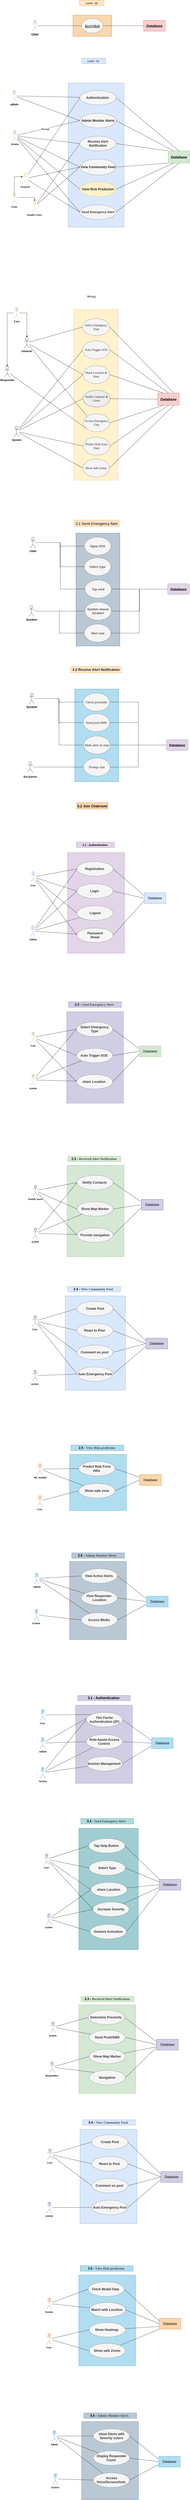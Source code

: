 <mxfile version="28.0.7">
  <diagram name="Page-1" id="5NeykIupbjO2loVzM9I7">
    <mxGraphModel dx="1280" dy="54" grid="0" gridSize="10" guides="1" tooltips="1" connect="1" arrows="1" fold="1" page="0" pageScale="1" pageWidth="1169" pageHeight="827" math="0" shadow="0">
      <root>
        <mxCell id="0" />
        <mxCell id="1" parent="0" />
        <mxCell id="HWSuJ6NC0wexakNPkN_4-39" value="" style="rounded=0;whiteSpace=wrap;html=1;fillColor=#fad7ac;strokeColor=#b46504;" parent="1" vertex="1">
          <mxGeometry x="798" y="1516" width="214" height="117" as="geometry" />
        </mxCell>
        <mxCell id="HWSuJ6NC0wexakNPkN_4-51" style="edgeStyle=orthogonalEdgeStyle;rounded=0;orthogonalLoop=1;jettySize=auto;html=1;exitX=1;exitY=0.5;exitDx=0;exitDy=0;endArrow=none;endFill=0;" parent="1" source="HWSuJ6NC0wexakNPkN_4-40" target="HWSuJ6NC0wexakNPkN_4-43" edge="1">
          <mxGeometry relative="1" as="geometry" />
        </mxCell>
        <mxCell id="HWSuJ6NC0wexakNPkN_4-40" value="&lt;h3&gt;&lt;font face=&quot;Tahoma&quot; style=&quot;font-size: 20px;&quot;&gt;&lt;i style=&quot;&quot;&gt;&lt;u&gt;ResQMob&lt;/u&gt;&lt;/i&gt;&lt;/font&gt;&lt;/h3&gt;" style="ellipse;whiteSpace=wrap;html=1;fillColor=#f5f5f5;strokeColor=#666666;fontColor=#333333;" parent="1" vertex="1">
          <mxGeometry x="845" y="1534.5" width="120" height="80" as="geometry" />
        </mxCell>
        <mxCell id="HWSuJ6NC0wexakNPkN_4-50" style="edgeStyle=orthogonalEdgeStyle;rounded=0;orthogonalLoop=1;jettySize=auto;html=1;endArrow=none;endFill=0;" parent="1" source="HWSuJ6NC0wexakNPkN_4-42" target="HWSuJ6NC0wexakNPkN_4-40" edge="1">
          <mxGeometry relative="1" as="geometry" />
        </mxCell>
        <mxCell id="HWSuJ6NC0wexakNPkN_4-42" value="&lt;i style=&quot;&quot;&gt;&lt;font style=&quot;font-size: 18px;&quot;&gt;&lt;b style=&quot;&quot;&gt;User&lt;/b&gt;&lt;/font&gt;&lt;/i&gt;" style="shape=umlActor;verticalLabelPosition=bottom;verticalAlign=top;html=1;outlineConnect=0;fillColor=#d5e8d4;strokeColor=#82b366;" parent="1" vertex="1">
          <mxGeometry x="573" y="1544.5" width="30" height="60" as="geometry" />
        </mxCell>
        <mxCell id="HWSuJ6NC0wexakNPkN_4-43" value="&lt;i&gt;&lt;font style=&quot;font-size: 20px;&quot;&gt;&lt;b&gt;Database&lt;/b&gt;&lt;/font&gt;&lt;/i&gt;" style="rounded=0;whiteSpace=wrap;html=1;glass=0;fillColor=#f8cecc;strokeColor=#b85450;" parent="1" vertex="1">
          <mxGeometry x="1188" y="1544.5" width="120" height="60" as="geometry" />
        </mxCell>
        <mxCell id="HWSuJ6NC0wexakNPkN_4-52" value="" style="rounded=0;whiteSpace=wrap;html=1;fillColor=#dae8fc;strokeColor=#6c8ebf;" parent="1" vertex="1">
          <mxGeometry x="772" y="1889" width="308" height="792" as="geometry" />
        </mxCell>
        <mxCell id="HWSuJ6NC0wexakNPkN_4-53" style="rounded=0;orthogonalLoop=1;jettySize=auto;html=1;exitX=1;exitY=0.5;exitDx=0;exitDy=0;endArrow=none;endFill=0;entryX=0.5;entryY=1;entryDx=0;entryDy=0;" parent="1" source="YeoC9epSHYLcHaVKO9iF-16" target="HWSuJ6NC0wexakNPkN_4-57" edge="1">
          <mxGeometry relative="1" as="geometry">
            <mxPoint x="982.9" y="1980.5" as="sourcePoint" />
          </mxGeometry>
        </mxCell>
        <mxCell id="HWSuJ6NC0wexakNPkN_4-56" value="&lt;i style=&quot;&quot;&gt;&lt;font face=&quot;Times New Roman&quot; style=&quot;font-size: 17px;&quot;&gt;&lt;b style=&quot;&quot;&gt;User&lt;/b&gt;&lt;/font&gt;&lt;/i&gt;" style="shape=umlActor;verticalLabelPosition=bottom;verticalAlign=top;html=1;outlineConnect=0;fillColor=#d5e8d4;strokeColor=#82b366;" parent="1" vertex="1">
          <mxGeometry x="459" y="2493" width="30" height="60" as="geometry" />
        </mxCell>
        <mxCell id="HWSuJ6NC0wexakNPkN_4-57" value="&lt;i&gt;&lt;font style=&quot;font-size: 20px;&quot;&gt;&lt;b&gt;Database&lt;/b&gt;&lt;/font&gt;&lt;/i&gt;" style="rounded=0;whiteSpace=wrap;html=1;glass=0;fillColor=#d5e8d4;strokeColor=#82b366;" parent="1" vertex="1">
          <mxGeometry x="1324" y="2262" width="119" height="67.5" as="geometry" />
        </mxCell>
        <mxCell id="HWSuJ6NC0wexakNPkN_4-65" style="rounded=0;orthogonalLoop=1;jettySize=auto;html=1;entryX=0.25;entryY=0;entryDx=0;entryDy=0;endArrow=none;endFill=0;exitX=1;exitY=0.5;exitDx=0;exitDy=0;" parent="1" source="HWSuJ6NC0wexakNPkN_4-58" target="HWSuJ6NC0wexakNPkN_4-57" edge="1">
          <mxGeometry relative="1" as="geometry" />
        </mxCell>
        <mxCell id="HWSuJ6NC0wexakNPkN_4-58" value="&lt;span id=&quot;docs-internal-guid-5a2be81a-7fff-8d31-7e4a-5c585393e049&quot;&gt;&lt;span style=&quot;color: rgb(31, 31, 31); background-color: transparent; font-variant-numeric: normal; font-variant-east-asian: normal; font-variant-alternates: normal; font-variant-position: normal; font-variant-emoji: normal; vertical-align: baseline; white-space-collapse: preserve;&quot;&gt;&lt;font style=&quot;font-size: 18px;&quot; face=&quot;Helvetica&quot;&gt;&lt;b&gt;Admin Monitor Alerts&lt;/b&gt;&lt;/font&gt;&lt;/span&gt;&lt;/span&gt;" style="ellipse;whiteSpace=wrap;html=1;fillColor=#f5f5f5;strokeColor=#666666;fillStyle=auto;fontColor=#333333;" parent="1" vertex="1">
          <mxGeometry x="836.095" y="2056" width="200" height="80" as="geometry" />
        </mxCell>
        <mxCell id="HWSuJ6NC0wexakNPkN_4-64" style="rounded=0;orthogonalLoop=1;jettySize=auto;html=1;exitX=1;exitY=0.5;exitDx=0;exitDy=0;entryX=0;entryY=1;entryDx=0;entryDy=0;endArrow=none;endFill=0;" parent="1" source="HWSuJ6NC0wexakNPkN_4-59" target="HWSuJ6NC0wexakNPkN_4-57" edge="1">
          <mxGeometry relative="1" as="geometry" />
        </mxCell>
        <mxCell id="HWSuJ6NC0wexakNPkN_4-59" value="&lt;font style=&quot;font-size: 18px;&quot;&gt;&lt;b id=&quot;docs-internal-guid-ef191ff2-7fff-74ce-d55d-add015276413&quot; style=&quot;&quot;&gt;&lt;span style=&quot;color: rgb(31, 31, 31); background-color: transparent; font-style: normal; font-variant: normal; text-decoration: none; vertical-align: baseline; white-space: pre-wrap;&quot;&gt;View Community Feed&lt;/span&gt;&lt;/b&gt;&lt;br&gt;&lt;/font&gt;" style="ellipse;whiteSpace=wrap;html=1;fillColor=#f5f5f5;strokeColor=#666666;fontColor=#333333;" parent="1" vertex="1">
          <mxGeometry x="836.1" y="2307" width="200" height="88" as="geometry" />
        </mxCell>
        <mxCell id="HWSuJ6NC0wexakNPkN_4-63" style="rounded=0;orthogonalLoop=1;jettySize=auto;html=1;exitX=1;exitY=0.5;exitDx=0;exitDy=0;endArrow=none;endFill=0;entryX=0;entryY=0;entryDx=0;entryDy=0;" parent="1" source="HWSuJ6NC0wexakNPkN_4-60" target="HWSuJ6NC0wexakNPkN_4-57" edge="1">
          <mxGeometry relative="1" as="geometry" />
        </mxCell>
        <mxCell id="HWSuJ6NC0wexakNPkN_4-60" value="&lt;font style=&quot;font-size: 18px;&quot;&gt;&lt;b&gt;Receive Alert Notification&lt;/b&gt;&lt;/font&gt;" style="ellipse;whiteSpace=wrap;html=1;fillColor=#f5f5f5;strokeColor=#666666;fontColor=#333333;" parent="1" vertex="1">
          <mxGeometry x="836.095" y="2182" width="200" height="80" as="geometry" />
        </mxCell>
        <mxCell id="HWSuJ6NC0wexakNPkN_4-69" style="rounded=0;orthogonalLoop=1;jettySize=auto;html=1;entryX=0;entryY=0.5;entryDx=0;entryDy=0;endArrow=none;endFill=0;jumpStyle=arc;" parent="1" source="HWSuJ6NC0wexakNPkN_4-66" target="HWSuJ6NC0wexakNPkN_4-60" edge="1">
          <mxGeometry relative="1" as="geometry" />
        </mxCell>
        <mxCell id="YeoC9epSHYLcHaVKO9iF-2" style="rounded=0;orthogonalLoop=1;jettySize=auto;html=1;jumpStyle=arc;endArrow=none;endFill=0;entryX=0;entryY=0.5;entryDx=0;entryDy=0;" parent="1" source="HWSuJ6NC0wexakNPkN_4-66" target="HWSuJ6NC0wexakNPkN_4-59" edge="1">
          <mxGeometry relative="1" as="geometry">
            <mxPoint x="836" y="2343" as="targetPoint" />
          </mxGeometry>
        </mxCell>
        <mxCell id="HWSuJ6NC0wexakNPkN_4-66" value="&lt;font face=&quot;Times New Roman&quot; style=&quot;font-size: 15px;&quot;&gt;&lt;b style=&quot;&quot;&gt;&lt;i&gt;Nearby Users&amp;nbsp;&lt;/i&gt;&lt;/b&gt;&lt;/font&gt;" style="shape=umlActor;verticalLabelPosition=bottom;verticalAlign=top;html=1;outlineConnect=0;fontFamily=Helvetica;fillColor=#fff2cc;strokeColor=#d6b656;" parent="1" vertex="1">
          <mxGeometry x="571" y="2538" width="30" height="60" as="geometry" />
        </mxCell>
        <mxCell id="YeoC9epSHYLcHaVKO9iF-8" style="rounded=0;orthogonalLoop=1;jettySize=auto;html=1;endArrow=none;endFill=0;entryX=0;entryY=0.5;entryDx=0;entryDy=0;" parent="1" source="YeoC9epSHYLcHaVKO9iF-7" target="YeoC9epSHYLcHaVKO9iF-16" edge="1">
          <mxGeometry relative="1" as="geometry">
            <mxPoint x="843.979" y="1994.969" as="targetPoint" />
          </mxGeometry>
        </mxCell>
        <mxCell id="YeoC9epSHYLcHaVKO9iF-10" style="rounded=0;orthogonalLoop=1;jettySize=auto;html=1;entryX=0;entryY=0.5;entryDx=0;entryDy=0;endArrow=none;endFill=0;jumpStyle=arc;" parent="1" source="YeoC9epSHYLcHaVKO9iF-7" target="HWSuJ6NC0wexakNPkN_4-59" edge="1">
          <mxGeometry relative="1" as="geometry" />
        </mxCell>
        <mxCell id="YeoC9epSHYLcHaVKO9iF-7" value="&lt;span style=&quot;font-size: 15px;&quot;&gt;&lt;b&gt;&lt;font face=&quot;Times New Roman&quot;&gt;&lt;i&gt;General&amp;nbsp;&lt;/i&gt;&lt;/font&gt;&lt;/b&gt;&lt;/span&gt;" style="shape=umlActor;verticalLabelPosition=bottom;verticalAlign=top;html=1;outlineConnect=0;fontFamily=Helvetica;fillColor=#fff2cc;strokeColor=#d6b656;" parent="1" vertex="1">
          <mxGeometry x="520" y="2384" width="30" height="60" as="geometry" />
        </mxCell>
        <mxCell id="YeoC9epSHYLcHaVKO9iF-13" style="rounded=0;orthogonalLoop=1;jettySize=auto;html=1;entryX=0;entryY=0.5;entryDx=0;entryDy=0;endArrow=none;endFill=0;jumpStyle=arc;" parent="1" source="YeoC9epSHYLcHaVKO9iF-12" target="HWSuJ6NC0wexakNPkN_4-60" edge="1">
          <mxGeometry relative="1" as="geometry" />
        </mxCell>
        <mxCell id="YeoC9epSHYLcHaVKO9iF-14" style="rounded=0;orthogonalLoop=1;jettySize=auto;html=1;jumpStyle=arc;endArrow=none;endFill=0;entryX=0;entryY=0.5;entryDx=0;entryDy=0;" parent="1" source="YeoC9epSHYLcHaVKO9iF-12" target="HWSuJ6NC0wexakNPkN_4-58" edge="1">
          <mxGeometry relative="1" as="geometry">
            <mxPoint x="841" y="2394" as="targetPoint" />
          </mxGeometry>
        </mxCell>
        <mxCell id="YeoC9epSHYLcHaVKO9iF-15" value="&lt;font style=&quot;font-size: 13px;&quot;&gt;Manage&lt;/font&gt;" style="edgeLabel;html=1;align=center;verticalAlign=middle;resizable=0;points=[];" parent="YeoC9epSHYLcHaVKO9iF-14" vertex="1" connectable="0">
          <mxGeometry x="-0.11" y="-2" relative="1" as="geometry">
            <mxPoint as="offset" />
          </mxGeometry>
        </mxCell>
        <mxCell id="YeoC9epSHYLcHaVKO9iF-12" value="&lt;span style=&quot;font-size: 15px;&quot;&gt;&lt;b&gt;&lt;font face=&quot;Times New Roman&quot;&gt;&lt;i&gt;System&lt;/i&gt;&lt;/font&gt;&lt;/b&gt;&lt;/span&gt;" style="shape=umlActor;verticalLabelPosition=bottom;verticalAlign=top;html=1;outlineConnect=0;fontFamily=Helvetica;fillColor=#d5e8d4;strokeColor=#82b366;" parent="1" vertex="1">
          <mxGeometry x="461" y="2149" width="30" height="60" as="geometry" />
        </mxCell>
        <mxCell id="YeoC9epSHYLcHaVKO9iF-16" value="&lt;span style=&quot;font-size: 17px;&quot;&gt;&lt;b&gt;Send Emergency Alert&lt;/b&gt;&lt;/span&gt;" style="ellipse;whiteSpace=wrap;html=1;fillColor=#f5f5f5;strokeColor=#666666;fontColor=#333333;" parent="1" vertex="1">
          <mxGeometry x="836.095" y="2559" width="200" height="80" as="geometry" />
        </mxCell>
        <mxCell id="YeoC9epSHYLcHaVKO9iF-17" value="" style="rounded=0;whiteSpace=wrap;html=1;fillColor=#fff2cc;strokeColor=#d6b656;" parent="1" vertex="1">
          <mxGeometry x="802" y="3133" width="245" height="939" as="geometry" />
        </mxCell>
        <mxCell id="YeoC9epSHYLcHaVKO9iF-18" style="rounded=0;orthogonalLoop=1;jettySize=auto;html=1;exitX=1;exitY=0.5;exitDx=0;exitDy=0;endArrow=none;endFill=0;entryX=0.75;entryY=0;entryDx=0;entryDy=0;" parent="1" source="YeoC9epSHYLcHaVKO9iF-40" target="YeoC9epSHYLcHaVKO9iF-22" edge="1">
          <mxGeometry relative="1" as="geometry">
            <mxPoint x="996.19" y="3224.5" as="sourcePoint" />
          </mxGeometry>
        </mxCell>
        <mxCell id="YeoC9epSHYLcHaVKO9iF-19" style="edgeStyle=orthogonalEdgeStyle;rounded=0;orthogonalLoop=1;jettySize=auto;html=1;entryX=0.5;entryY=0;entryDx=0;entryDy=0;entryPerimeter=0;" parent="1" source="YeoC9epSHYLcHaVKO9iF-21" target="YeoC9epSHYLcHaVKO9iF-31" edge="1">
          <mxGeometry relative="1" as="geometry">
            <mxPoint x="427.357" y="3415.429" as="targetPoint" />
          </mxGeometry>
        </mxCell>
        <mxCell id="YeoC9epSHYLcHaVKO9iF-20" style="edgeStyle=orthogonalEdgeStyle;rounded=0;orthogonalLoop=1;jettySize=auto;html=1;entryX=0.5;entryY=0;entryDx=0;entryDy=0;entryPerimeter=0;" parent="1" source="YeoC9epSHYLcHaVKO9iF-21" target="YeoC9epSHYLcHaVKO9iF-35" edge="1">
          <mxGeometry relative="1" as="geometry">
            <mxPoint x="542.786" y="3311.429" as="targetPoint" />
          </mxGeometry>
        </mxCell>
        <mxCell id="YeoC9epSHYLcHaVKO9iF-21" value="&lt;i style=&quot;&quot;&gt;&lt;font face=&quot;Times New Roman&quot; style=&quot;font-size: 17px;&quot;&gt;&lt;b style=&quot;&quot;&gt;User&lt;/b&gt;&lt;/font&gt;&lt;/i&gt;" style="shape=umlActor;verticalLabelPosition=bottom;verticalAlign=top;html=1;outlineConnect=0;fillColor=#d5e8d4;strokeColor=#82b366;" parent="1" vertex="1">
          <mxGeometry x="471.5" y="3123" width="30" height="60" as="geometry" />
        </mxCell>
        <mxCell id="YeoC9epSHYLcHaVKO9iF-22" value="&lt;i&gt;&lt;font style=&quot;font-size: 20px;&quot;&gt;&lt;b&gt;Database&lt;/b&gt;&lt;/font&gt;&lt;/i&gt;" style="rounded=0;whiteSpace=wrap;html=1;glass=0;fillColor=#f8cecc;strokeColor=#b85450;" parent="1" vertex="1">
          <mxGeometry x="1266" y="3593" width="119" height="67.5" as="geometry" />
        </mxCell>
        <mxCell id="YeoC9epSHYLcHaVKO9iF-23" style="rounded=0;orthogonalLoop=1;jettySize=auto;html=1;entryX=0;entryY=0.5;entryDx=0;entryDy=0;endArrow=none;endFill=0;exitX=1;exitY=0.5;exitDx=0;exitDy=0;" parent="1" source="YeoC9epSHYLcHaVKO9iF-24" target="YeoC9epSHYLcHaVKO9iF-22" edge="1">
          <mxGeometry relative="1" as="geometry" />
        </mxCell>
        <mxCell id="YeoC9epSHYLcHaVKO9iF-24" value="&lt;span id=&quot;docs-internal-guid-840d17c5-7fff-eb14-e062-ecdc2f754bfb&quot;&gt;&lt;span style=&quot;font-family: &amp;quot;Times New Roman&amp;quot;, serif; color: rgb(31, 31, 31); background-color: transparent; font-variant-numeric: normal; font-variant-east-asian: normal; font-variant-alternates: normal; font-variant-position: normal; font-variant-emoji: normal; vertical-align: baseline; white-space-collapse: preserve;&quot;&gt;Notify Contacts &amp;amp; Users&lt;/span&gt;&lt;/span&gt;" style="ellipse;whiteSpace=wrap;html=1;fillColor=#eeeeee;strokeColor=#36393d;fillStyle=auto;fontSize=17;" parent="1" vertex="1">
          <mxGeometry x="853.35" y="3578" width="149.83" height="92" as="geometry" />
        </mxCell>
        <mxCell id="YeoC9epSHYLcHaVKO9iF-25" style="rounded=0;orthogonalLoop=1;jettySize=auto;html=1;exitX=1;exitY=0.5;exitDx=0;exitDy=0;entryX=0.25;entryY=0;entryDx=0;entryDy=0;endArrow=none;endFill=0;" parent="1" source="YeoC9epSHYLcHaVKO9iF-26" target="YeoC9epSHYLcHaVKO9iF-22" edge="1">
          <mxGeometry relative="1" as="geometry" />
        </mxCell>
        <mxCell id="YeoC9epSHYLcHaVKO9iF-26" value="&lt;span id=&quot;docs-internal-guid-001ac574-7fff-da25-e504-30f7705c70a5&quot;&gt;&lt;span style=&quot;font-family: &amp;quot;Times New Roman&amp;quot;, serif; color: rgb(31, 31, 31); background-color: transparent; font-variant-numeric: normal; font-variant-east-asian: normal; font-variant-alternates: normal; font-variant-position: normal; font-variant-emoji: normal; vertical-align: baseline; white-space-collapse: preserve;&quot;&gt;Share Location &amp;amp; Alert&lt;/span&gt;&lt;/span&gt;" style="ellipse;whiteSpace=wrap;html=1;fillColor=#f5f5f5;strokeColor=#666666;fontColor=#333333;fontSize=17;" parent="1" vertex="1">
          <mxGeometry x="853.35" y="3442" width="146.25" height="99" as="geometry" />
        </mxCell>
        <mxCell id="YeoC9epSHYLcHaVKO9iF-27" style="rounded=0;orthogonalLoop=1;jettySize=auto;html=1;exitX=1;exitY=0.5;exitDx=0;exitDy=0;endArrow=none;endFill=0;entryX=0.5;entryY=0;entryDx=0;entryDy=0;" parent="1" source="YeoC9epSHYLcHaVKO9iF-28" target="YeoC9epSHYLcHaVKO9iF-22" edge="1">
          <mxGeometry relative="1" as="geometry" />
        </mxCell>
        <mxCell id="YeoC9epSHYLcHaVKO9iF-28" value="&lt;span id=&quot;docs-internal-guid-64589c97-7fff-bf29-deaa-2d5813db59c4&quot;&gt;&lt;span style=&quot;font-family: &amp;quot;Times New Roman&amp;quot;, serif; color: rgb(31, 31, 31); background-color: transparent; font-variant-numeric: normal; font-variant-east-asian: normal; font-variant-alternates: normal; font-variant-position: normal; font-variant-emoji: normal; vertical-align: baseline; white-space-collapse: preserve;&quot;&gt;Auto-Trigger SOS&lt;/span&gt;&lt;/span&gt;" style="ellipse;whiteSpace=wrap;html=1;fillColor=#f5f5f5;strokeColor=#666666;fontColor=#333333;fontSize=17;" parent="1" vertex="1">
          <mxGeometry x="851.33" y="3306" width="150.29" height="100" as="geometry" />
        </mxCell>
        <mxCell id="YeoC9epSHYLcHaVKO9iF-51" style="rounded=0;orthogonalLoop=1;jettySize=auto;html=1;entryX=0;entryY=1;entryDx=0;entryDy=0;endArrow=none;endFill=0;jumpStyle=arc;" parent="1" source="YeoC9epSHYLcHaVKO9iF-31" target="YeoC9epSHYLcHaVKO9iF-41" edge="1">
          <mxGeometry relative="1" as="geometry">
            <mxPoint x="852.143" y="3763.571" as="targetPoint" />
          </mxGeometry>
        </mxCell>
        <mxCell id="YeoC9epSHYLcHaVKO9iF-31" value="&lt;span style=&quot;font-size: 15px;&quot;&gt;&lt;b&gt;Responder&lt;/b&gt;&lt;/span&gt;" style="shape=umlActor;verticalLabelPosition=bottom;verticalAlign=top;html=1;outlineConnect=0;fontFamily=Helvetica;" parent="1" vertex="1">
          <mxGeometry x="419.5" y="3446" width="30" height="60" as="geometry" />
        </mxCell>
        <mxCell id="YeoC9epSHYLcHaVKO9iF-45" style="rounded=0;orthogonalLoop=1;jettySize=auto;html=1;entryX=0;entryY=0.5;entryDx=0;entryDy=0;endArrow=none;endFill=0;" parent="1" source="YeoC9epSHYLcHaVKO9iF-35" target="YeoC9epSHYLcHaVKO9iF-40" edge="1">
          <mxGeometry relative="1" as="geometry" />
        </mxCell>
        <mxCell id="YeoC9epSHYLcHaVKO9iF-48" style="rounded=0;orthogonalLoop=1;jettySize=auto;html=1;entryX=0;entryY=0.5;entryDx=0;entryDy=0;endArrow=none;endFill=0;" parent="1" source="YeoC9epSHYLcHaVKO9iF-35" target="YeoC9epSHYLcHaVKO9iF-26" edge="1">
          <mxGeometry relative="1" as="geometry">
            <mxPoint x="852" y="3500" as="targetPoint" />
          </mxGeometry>
        </mxCell>
        <mxCell id="YeoC9epSHYLcHaVKO9iF-50" style="rounded=0;orthogonalLoop=1;jettySize=auto;html=1;entryX=0;entryY=0;entryDx=0;entryDy=0;jumpStyle=arc;endArrow=none;endFill=0;" parent="1" source="YeoC9epSHYLcHaVKO9iF-35" target="YeoC9epSHYLcHaVKO9iF-41" edge="1">
          <mxGeometry relative="1" as="geometry" />
        </mxCell>
        <mxCell id="YeoC9epSHYLcHaVKO9iF-35" value="&lt;span style=&quot;font-size: 15px;&quot;&gt;&lt;b&gt;General&amp;nbsp;&lt;/b&gt;&lt;/span&gt;" style="shape=umlActor;verticalLabelPosition=bottom;verticalAlign=top;html=1;outlineConnect=0;fontFamily=Helvetica;" parent="1" vertex="1">
          <mxGeometry x="528.5" y="3287" width="30" height="60" as="geometry" />
        </mxCell>
        <mxCell id="YeoC9epSHYLcHaVKO9iF-46" style="rounded=0;orthogonalLoop=1;jettySize=auto;html=1;entryX=0;entryY=0.5;entryDx=0;entryDy=0;endArrow=none;endFill=0;jumpStyle=arc;" parent="1" source="YeoC9epSHYLcHaVKO9iF-39" target="YeoC9epSHYLcHaVKO9iF-28" edge="1">
          <mxGeometry relative="1" as="geometry" />
        </mxCell>
        <mxCell id="YeoC9epSHYLcHaVKO9iF-47" style="rounded=0;orthogonalLoop=1;jettySize=auto;html=1;entryX=0;entryY=0.5;entryDx=0;entryDy=0;endArrow=none;endFill=0;jumpStyle=arc;" parent="1" source="YeoC9epSHYLcHaVKO9iF-39" target="YeoC9epSHYLcHaVKO9iF-26" edge="1">
          <mxGeometry relative="1" as="geometry" />
        </mxCell>
        <mxCell id="YeoC9epSHYLcHaVKO9iF-49" style="rounded=0;orthogonalLoop=1;jettySize=auto;html=1;entryX=0;entryY=0.5;entryDx=0;entryDy=0;endArrow=none;endFill=0;" parent="1" source="YeoC9epSHYLcHaVKO9iF-39" target="YeoC9epSHYLcHaVKO9iF-24" edge="1">
          <mxGeometry relative="1" as="geometry" />
        </mxCell>
        <mxCell id="YeoC9epSHYLcHaVKO9iF-52" style="rounded=0;orthogonalLoop=1;jettySize=auto;html=1;entryX=0;entryY=0.5;entryDx=0;entryDy=0;endArrow=none;endFill=0;" parent="1" source="YeoC9epSHYLcHaVKO9iF-39" target="YeoC9epSHYLcHaVKO9iF-43" edge="1">
          <mxGeometry relative="1" as="geometry" />
        </mxCell>
        <mxCell id="YeoC9epSHYLcHaVKO9iF-53" style="rounded=0;orthogonalLoop=1;jettySize=auto;html=1;entryX=0;entryY=0.5;entryDx=0;entryDy=0;endArrow=none;endFill=0;" parent="1" source="YeoC9epSHYLcHaVKO9iF-39" target="YeoC9epSHYLcHaVKO9iF-44" edge="1">
          <mxGeometry relative="1" as="geometry" />
        </mxCell>
        <mxCell id="YeoC9epSHYLcHaVKO9iF-39" value="&lt;span style=&quot;font-size: 15px;&quot;&gt;&lt;b&gt;System&lt;/b&gt;&lt;/span&gt;" style="shape=umlActor;verticalLabelPosition=bottom;verticalAlign=top;html=1;outlineConnect=0;fontFamily=Helvetica;" parent="1" vertex="1">
          <mxGeometry x="471.5" y="3775" width="30" height="60" as="geometry" />
        </mxCell>
        <mxCell id="YeoC9epSHYLcHaVKO9iF-40" value="&lt;span id=&quot;docs-internal-guid-06d56bc6-7fff-a91a-a0e7-fdc62f9f471a&quot;&gt;&lt;span style=&quot;font-family: &amp;quot;Times New Roman&amp;quot;, serif; color: rgb(31, 31, 31); background-color: transparent; font-variant-numeric: normal; font-variant-east-asian: normal; font-variant-alternates: normal; font-variant-position: normal; font-variant-emoji: normal; vertical-align: baseline; white-space-collapse: preserve;&quot;&gt;Select Emergency Type&lt;/span&gt;&lt;/span&gt;" style="ellipse;whiteSpace=wrap;html=1;fillColor=#f5f5f5;strokeColor=#666666;fontColor=#333333;fontSize=17;" parent="1" vertex="1">
          <mxGeometry x="850.55" y="3184" width="151.07" height="93" as="geometry" />
        </mxCell>
        <mxCell id="YeoC9epSHYLcHaVKO9iF-54" style="rounded=0;orthogonalLoop=1;jettySize=auto;html=1;entryX=0.25;entryY=1;entryDx=0;entryDy=0;endArrow=none;endFill=0;exitX=1;exitY=0.5;exitDx=0;exitDy=0;" parent="1" source="YeoC9epSHYLcHaVKO9iF-41" target="YeoC9epSHYLcHaVKO9iF-22" edge="1">
          <mxGeometry relative="1" as="geometry" />
        </mxCell>
        <mxCell id="YeoC9epSHYLcHaVKO9iF-41" value="&lt;span id=&quot;docs-internal-guid-95026dcc-7fff-e3b4-f9b9-08b6af159ce2&quot;&gt;&lt;span style=&quot;font-family: &amp;quot;Times New Roman&amp;quot;, serif; color: rgb(31, 31, 31); background-color: transparent; font-variant-numeric: normal; font-variant-east-asian: normal; font-variant-alternates: normal; font-variant-position: normal; font-variant-emoji: normal; vertical-align: baseline; white-space-collapse: preserve;&quot;&gt;Access Emergency Chat&lt;/span&gt;&lt;/span&gt;" style="ellipse;whiteSpace=wrap;html=1;fillColor=#f5f5f5;strokeColor=#666666;fontColor=#333333;fontSize=17;" parent="1" vertex="1">
          <mxGeometry x="855.14" y="3707" width="146.25" height="99" as="geometry" />
        </mxCell>
        <mxCell id="YeoC9epSHYLcHaVKO9iF-55" style="rounded=0;orthogonalLoop=1;jettySize=auto;html=1;entryX=0.5;entryY=1;entryDx=0;entryDy=0;endArrow=none;endFill=0;exitX=1;exitY=0.5;exitDx=0;exitDy=0;" parent="1" source="YeoC9epSHYLcHaVKO9iF-43" target="YeoC9epSHYLcHaVKO9iF-22" edge="1">
          <mxGeometry relative="1" as="geometry" />
        </mxCell>
        <mxCell id="YeoC9epSHYLcHaVKO9iF-43" value="&lt;span id=&quot;docs-internal-guid-5475c9de-7fff-03e9-cd33-92ef783a05bd&quot;&gt;&lt;span style=&quot;font-family: &amp;quot;Times New Roman&amp;quot;, serif; color: rgb(31, 31, 31); background-color: transparent; font-variant-numeric: normal; font-variant-east-asian: normal; font-variant-alternates: normal; font-variant-position: normal; font-variant-emoji: normal; vertical-align: baseline; white-space-collapse: preserve;&quot;&gt;Predict Risk from Data&lt;/span&gt;&lt;/span&gt;" style="ellipse;whiteSpace=wrap;html=1;fillColor=#f5f5f5;strokeColor=#666666;fontColor=#333333;fontSize=17;" parent="1" vertex="1">
          <mxGeometry x="855.14" y="3835" width="146.25" height="99" as="geometry" />
        </mxCell>
        <mxCell id="YeoC9epSHYLcHaVKO9iF-56" style="rounded=0;orthogonalLoop=1;jettySize=auto;html=1;entryX=0.75;entryY=1;entryDx=0;entryDy=0;endArrow=none;endFill=0;exitX=1;exitY=0.5;exitDx=0;exitDy=0;" parent="1" source="YeoC9epSHYLcHaVKO9iF-44" target="YeoC9epSHYLcHaVKO9iF-22" edge="1">
          <mxGeometry relative="1" as="geometry" />
        </mxCell>
        <mxCell id="YeoC9epSHYLcHaVKO9iF-44" value="&lt;span id=&quot;docs-internal-guid-c18b2c1f-7fff-166b-3d44-d9a956308de8&quot;&gt;&lt;span style=&quot;font-family: &amp;quot;Times New Roman&amp;quot;, serif; color: rgb(31, 31, 31); background-color: transparent; font-variant-numeric: normal; font-variant-east-asian: normal; font-variant-alternates: normal; font-variant-position: normal; font-variant-emoji: normal; vertical-align: baseline; white-space-collapse: preserve;&quot;&gt;Show Safe Zones&lt;/span&gt;&lt;/span&gt;" style="ellipse;whiteSpace=wrap;html=1;fillColor=#f5f5f5;strokeColor=#666666;fontColor=#333333;fontSize=17;" parent="1" vertex="1">
          <mxGeometry x="852.96" y="3956" width="146.25" height="99" as="geometry" />
        </mxCell>
        <mxCell id="YeoC9epSHYLcHaVKO9iF-89" value="3.1 Send Emergency Alert" style="text;align=center;verticalAlign=middle;resizable=0;points=[];autosize=1;strokeColor=#d79b00;fillColor=#ffe6cc;fontSize=20;" parent="1" vertex="1">
          <mxGeometry x="803.76" y="4291" width="250" height="36" as="geometry" />
        </mxCell>
        <mxCell id="YeoC9epSHYLcHaVKO9iF-92" value="" style="rounded=0;whiteSpace=wrap;html=1;fillColor=#bac8d3;strokeColor=#23445d;fontSize=18;fontColor=#4D4D4D;textShadow=0;labelBorderColor=none;fontStyle=1;labelBackgroundColor=none;" parent="1" vertex="1">
          <mxGeometry x="815" y="4363" width="242" height="620" as="geometry" />
        </mxCell>
        <mxCell id="YeoC9epSHYLcHaVKO9iF-94" value="&lt;span id=&quot;docs-internal-guid-27dfdec9-7fff-9595-e84d-5c15b36b9df2&quot;&gt;&lt;span style=&quot;font-family: &amp;quot;Times New Roman&amp;quot;, serif; font-variant-numeric: normal; font-variant-east-asian: normal; font-variant-alternates: normal; font-variant-position: normal; font-variant-emoji: normal; vertical-align: baseline; white-space-collapse: preserve;&quot;&gt;Open SOS&lt;/span&gt;&lt;/span&gt;" style="ellipse;whiteSpace=wrap;html=1;fillColor=#f5f5f5;strokeColor=#666666;fontColor=#4D4D4D;fontSize=19;textShadow=0;labelBorderColor=none;fontStyle=1;labelBackgroundColor=none;" parent="1" vertex="1">
          <mxGeometry x="861.37" y="4385" width="146.25" height="99" as="geometry" />
        </mxCell>
        <mxCell id="YeoC9epSHYLcHaVKO9iF-95" value="&lt;span id=&quot;docs-internal-guid-a42f2b25-7fff-b5a2-3e83-93b76af5ee0d&quot;&gt;&lt;span style=&quot;font-family: &amp;quot;Times New Roman&amp;quot;, serif; font-variant-numeric: normal; font-variant-east-asian: normal; font-variant-alternates: normal; font-variant-position: normal; font-variant-emoji: normal; vertical-align: baseline; white-space-collapse: preserve;&quot;&gt;Select type&lt;/span&gt;&lt;/span&gt;" style="ellipse;whiteSpace=wrap;html=1;fillColor=#f5f5f5;strokeColor=#666666;fontColor=#4D4D4D;fontSize=19;textShadow=0;labelBorderColor=none;fontStyle=1;labelBackgroundColor=none;" parent="1" vertex="1">
          <mxGeometry x="861.38" y="4498" width="146.25" height="99" as="geometry" />
        </mxCell>
        <mxCell id="YeoC9epSHYLcHaVKO9iF-108" style="edgeStyle=orthogonalEdgeStyle;rounded=0;orthogonalLoop=1;jettySize=auto;html=1;exitX=1;exitY=0.5;exitDx=0;exitDy=0;endArrow=none;endFill=0;" parent="1" source="YeoC9epSHYLcHaVKO9iF-96" target="YeoC9epSHYLcHaVKO9iF-107" edge="1">
          <mxGeometry relative="1" as="geometry" />
        </mxCell>
        <mxCell id="YeoC9epSHYLcHaVKO9iF-96" value="&lt;span id=&quot;docs-internal-guid-9e697cf2-7fff-d738-5993-aef8556ea827&quot;&gt;&lt;span style=&quot;font-family: &amp;quot;Times New Roman&amp;quot;, serif; font-variant-numeric: normal; font-variant-east-asian: normal; font-variant-alternates: normal; font-variant-position: normal; font-variant-emoji: normal; vertical-align: baseline; white-space-collapse: preserve;&quot;&gt;Tap send&lt;/span&gt;&lt;/span&gt;" style="ellipse;whiteSpace=wrap;html=1;fillColor=#f5f5f5;strokeColor=#666666;fontColor=#4D4D4D;fontSize=18;textShadow=0;labelBorderColor=none;fontStyle=1;labelBackgroundColor=none;" parent="1" vertex="1">
          <mxGeometry x="864" y="4621" width="146.25" height="99" as="geometry" />
        </mxCell>
        <mxCell id="YeoC9epSHYLcHaVKO9iF-109" style="edgeStyle=orthogonalEdgeStyle;rounded=0;orthogonalLoop=1;jettySize=auto;html=1;entryX=0;entryY=0.5;entryDx=0;entryDy=0;endArrow=none;endFill=0;" parent="1" source="YeoC9epSHYLcHaVKO9iF-97" target="YeoC9epSHYLcHaVKO9iF-107" edge="1">
          <mxGeometry relative="1" as="geometry" />
        </mxCell>
        <mxCell id="YeoC9epSHYLcHaVKO9iF-97" value="System shares location" style="ellipse;whiteSpace=wrap;html=1;fillColor=#f5f5f5;strokeColor=#666666;fontColor=#4D4D4D;fontSize=17;textShadow=0;labelBorderColor=none;fontStyle=1;labelBackgroundColor=none;" parent="1" vertex="1">
          <mxGeometry x="864" y="4742" width="146.25" height="99" as="geometry" />
        </mxCell>
        <mxCell id="YeoC9epSHYLcHaVKO9iF-110" style="edgeStyle=orthogonalEdgeStyle;rounded=0;orthogonalLoop=1;jettySize=auto;html=1;entryX=0;entryY=0.5;entryDx=0;entryDy=0;endArrow=none;endFill=0;" parent="1" source="YeoC9epSHYLcHaVKO9iF-98" target="YeoC9epSHYLcHaVKO9iF-107" edge="1">
          <mxGeometry relative="1" as="geometry" />
        </mxCell>
        <mxCell id="YeoC9epSHYLcHaVKO9iF-98" value="&lt;span id=&quot;docs-internal-guid-cdf2c377-7fff-593c-2f34-36d09c9ddf8d&quot;&gt;&lt;span style=&quot;font-family: &amp;quot;Times New Roman&amp;quot;, serif; font-variant-numeric: normal; font-variant-east-asian: normal; font-variant-alternates: normal; font-variant-position: normal; font-variant-emoji: normal; vertical-align: baseline; white-space-collapse: preserve;&quot;&gt;Alert sent&lt;/span&gt;&lt;/span&gt;" style="ellipse;whiteSpace=wrap;html=1;fillColor=#f5f5f5;strokeColor=#666666;fontColor=#4D4D4D;fontSize=18;textShadow=0;labelBorderColor=none;fontStyle=1;labelBackgroundColor=none;" parent="1" vertex="1">
          <mxGeometry x="861.37" y="4863" width="146.25" height="99" as="geometry" />
        </mxCell>
        <mxCell id="YeoC9epSHYLcHaVKO9iF-100" style="edgeStyle=orthogonalEdgeStyle;rounded=0;orthogonalLoop=1;jettySize=auto;html=1;endArrow=none;endFill=0;" parent="1" source="YeoC9epSHYLcHaVKO9iF-99" target="YeoC9epSHYLcHaVKO9iF-94" edge="1">
          <mxGeometry relative="1" as="geometry" />
        </mxCell>
        <mxCell id="YeoC9epSHYLcHaVKO9iF-101" style="edgeStyle=orthogonalEdgeStyle;rounded=0;orthogonalLoop=1;jettySize=auto;html=1;entryX=0;entryY=0.5;entryDx=0;entryDy=0;endArrow=none;endFill=0;" parent="1" source="YeoC9epSHYLcHaVKO9iF-99" target="YeoC9epSHYLcHaVKO9iF-95" edge="1">
          <mxGeometry relative="1" as="geometry" />
        </mxCell>
        <mxCell id="YeoC9epSHYLcHaVKO9iF-102" style="edgeStyle=orthogonalEdgeStyle;rounded=0;orthogonalLoop=1;jettySize=auto;html=1;entryX=0;entryY=0.5;entryDx=0;entryDy=0;endArrow=none;endFill=0;jumpStyle=line;" parent="1" source="YeoC9epSHYLcHaVKO9iF-99" target="YeoC9epSHYLcHaVKO9iF-96" edge="1">
          <mxGeometry relative="1" as="geometry" />
        </mxCell>
        <mxCell id="YeoC9epSHYLcHaVKO9iF-99" value="&lt;font style=&quot;font-size: 17px;&quot;&gt;&lt;b&gt;&lt;i&gt;User&lt;/i&gt;&lt;/b&gt;&lt;/font&gt;" style="shape=umlActor;verticalLabelPosition=bottom;verticalAlign=top;html=1;outlineConnect=0;" parent="1" vertex="1">
          <mxGeometry x="562" y="4385" width="30" height="60" as="geometry" />
        </mxCell>
        <mxCell id="YeoC9epSHYLcHaVKO9iF-105" style="edgeStyle=orthogonalEdgeStyle;rounded=0;orthogonalLoop=1;jettySize=auto;html=1;endArrow=none;endFill=0;" parent="1" source="YeoC9epSHYLcHaVKO9iF-104" target="YeoC9epSHYLcHaVKO9iF-97" edge="1">
          <mxGeometry relative="1" as="geometry" />
        </mxCell>
        <mxCell id="YeoC9epSHYLcHaVKO9iF-106" style="edgeStyle=orthogonalEdgeStyle;rounded=0;orthogonalLoop=1;jettySize=auto;html=1;entryX=0;entryY=0.5;entryDx=0;entryDy=0;endArrow=none;endFill=0;" parent="1" source="YeoC9epSHYLcHaVKO9iF-104" target="YeoC9epSHYLcHaVKO9iF-98" edge="1">
          <mxGeometry relative="1" as="geometry" />
        </mxCell>
        <mxCell id="YeoC9epSHYLcHaVKO9iF-104" value="&lt;span style=&quot;font-size: 17px;&quot;&gt;&lt;b&gt;&lt;i&gt;System&lt;/i&gt;&lt;/b&gt;&lt;/span&gt;" style="shape=umlActor;verticalLabelPosition=bottom;verticalAlign=top;html=1;outlineConnect=0;" parent="1" vertex="1">
          <mxGeometry x="554" y="4761.5" width="30" height="60" as="geometry" />
        </mxCell>
        <mxCell id="YeoC9epSHYLcHaVKO9iF-107" value="&lt;font style=&quot;font-size: 20px;&quot;&gt;&lt;b&gt;Database&lt;/b&gt;&lt;/font&gt;" style="rounded=1;whiteSpace=wrap;html=1;fillColor=#e1d5e7;strokeColor=#9673a6;" parent="1" vertex="1">
          <mxGeometry x="1321" y="4640.5" width="120" height="60" as="geometry" />
        </mxCell>
        <mxCell id="YeoC9epSHYLcHaVKO9iF-111" value="&lt;span id=&quot;docs-internal-guid-27f16bc1-7fff-7439-0473-2f19800f974a&quot;&gt;&lt;span style=&quot;font-variant-numeric: normal; font-variant-east-asian: normal; font-variant-alternates: normal; font-variant-position: normal; font-variant-emoji: normal; vertical-align: baseline; color: rgb(31, 31, 31);&quot;&gt;&lt;font style=&quot;font-size: 19px;&quot;&gt;&lt;b&gt;3.2 Receive Alert Notification&lt;/b&gt;&lt;/font&gt;&lt;/span&gt;&lt;/span&gt;" style="text;html=1;align=center;verticalAlign=middle;resizable=0;points=[];autosize=1;strokeColor=#d79b00;fillColor=#ffe6cc;" parent="1" vertex="1">
          <mxGeometry x="785" y="5096" width="279" height="35" as="geometry" />
        </mxCell>
        <mxCell id="YeoC9epSHYLcHaVKO9iF-128" value="" style="rounded=0;whiteSpace=wrap;html=1;fillColor=#b1ddf0;strokeColor=#10739e;fontSize=18;textShadow=0;labelBorderColor=none;fontStyle=1;labelBackgroundColor=none;" parent="1" vertex="1">
          <mxGeometry x="808" y="5220" width="242" height="509" as="geometry" />
        </mxCell>
        <mxCell id="YeoC9epSHYLcHaVKO9iF-146" style="edgeStyle=orthogonalEdgeStyle;rounded=0;orthogonalLoop=1;jettySize=auto;html=1;entryX=0;entryY=0.5;entryDx=0;entryDy=0;endArrow=none;endFill=0;" parent="1" source="YeoC9epSHYLcHaVKO9iF-129" target="YeoC9epSHYLcHaVKO9iF-144" edge="1">
          <mxGeometry relative="1" as="geometry">
            <Array as="points">
              <mxPoint x="1159" y="5292" />
              <mxPoint x="1159" y="5528" />
            </Array>
          </mxGeometry>
        </mxCell>
        <mxCell id="YeoC9epSHYLcHaVKO9iF-129" value="&lt;span id=&quot;docs-internal-guid-64291cbd-7fff-a297-4066-8c039d8ec335&quot; style=&quot;font-weight:normal;&quot;&gt;&lt;span style=&quot;font-family: &amp;quot;Times New Roman&amp;quot;, serif; color: rgb(31, 31, 31); background-color: transparent; font-variant-numeric: normal; font-variant-east-asian: normal; font-variant-alternates: normal; font-variant-position: normal; font-variant-emoji: normal; vertical-align: baseline; white-space-collapse: preserve;&quot;&gt;Check proximity&lt;/span&gt;&lt;/span&gt;" style="ellipse;whiteSpace=wrap;html=1;fillColor=#f5f5f5;strokeColor=#666666;fontColor=#4D4D4D;fontSize=18;textShadow=0;labelBorderColor=none;fontStyle=1;labelBackgroundColor=none;" parent="1" vertex="1">
          <mxGeometry x="854.37" y="5242" width="146.25" height="99" as="geometry" />
        </mxCell>
        <mxCell id="YeoC9epSHYLcHaVKO9iF-145" style="edgeStyle=orthogonalEdgeStyle;rounded=0;orthogonalLoop=1;jettySize=auto;html=1;entryX=0;entryY=0.5;entryDx=0;entryDy=0;endArrow=none;endFill=0;" parent="1" source="YeoC9epSHYLcHaVKO9iF-130" target="YeoC9epSHYLcHaVKO9iF-144" edge="1">
          <mxGeometry relative="1" as="geometry">
            <Array as="points">
              <mxPoint x="1159" y="5405" />
              <mxPoint x="1159" y="5528" />
            </Array>
          </mxGeometry>
        </mxCell>
        <mxCell id="YeoC9epSHYLcHaVKO9iF-130" value="&lt;span id=&quot;docs-internal-guid-b7053033-7fff-ba11-7c7c-27b46462b600&quot; style=&quot;font-weight:normal;&quot;&gt;&lt;span style=&quot;font-family: &amp;quot;Times New Roman&amp;quot;, serif; color: rgb(31, 31, 31); background-color: transparent; font-variant-numeric: normal; font-variant-east-asian: normal; font-variant-alternates: normal; font-variant-position: normal; font-variant-emoji: normal; vertical-align: baseline; white-space-collapse: preserve;&quot;&gt;Send push/SMS&lt;/span&gt;&lt;/span&gt;" style="ellipse;whiteSpace=wrap;html=1;fillColor=#f5f5f5;strokeColor=#666666;fontColor=#4D4D4D;fontSize=18;textShadow=0;labelBorderColor=none;fontStyle=1;labelBackgroundColor=none;" parent="1" vertex="1">
          <mxGeometry x="854.38" y="5355" width="146.25" height="99" as="geometry" />
        </mxCell>
        <mxCell id="YeoC9epSHYLcHaVKO9iF-131" style="edgeStyle=orthogonalEdgeStyle;rounded=0;orthogonalLoop=1;jettySize=auto;html=1;exitX=1;exitY=0.5;exitDx=0;exitDy=0;endArrow=none;endFill=0;" parent="1" source="YeoC9epSHYLcHaVKO9iF-132" target="YeoC9epSHYLcHaVKO9iF-144" edge="1">
          <mxGeometry relative="1" as="geometry" />
        </mxCell>
        <mxCell id="YeoC9epSHYLcHaVKO9iF-132" value="&lt;span id=&quot;docs-internal-guid-754aabe4-7fff-d387-fd6c-054fdba9b7e7&quot; style=&quot;font-weight:normal;&quot;&gt;&lt;span style=&quot;font-family: &amp;quot;Times New Roman&amp;quot;, serif; color: rgb(31, 31, 31); background-color: transparent; font-variant-numeric: normal; font-variant-east-asian: normal; font-variant-alternates: normal; font-variant-position: normal; font-variant-emoji: normal; vertical-align: baseline; white-space-collapse: preserve;&quot;&gt;Mark alert on map&lt;/span&gt;&lt;/span&gt;" style="ellipse;whiteSpace=wrap;html=1;fillColor=#f5f5f5;strokeColor=#666666;fontColor=#4D4D4D;fontSize=18;textShadow=0;labelBorderColor=none;fontStyle=1;labelBackgroundColor=none;" parent="1" vertex="1">
          <mxGeometry x="857" y="5478" width="146.25" height="99" as="geometry" />
        </mxCell>
        <mxCell id="YeoC9epSHYLcHaVKO9iF-133" style="edgeStyle=orthogonalEdgeStyle;rounded=0;orthogonalLoop=1;jettySize=auto;html=1;entryX=0;entryY=0.5;entryDx=0;entryDy=0;endArrow=none;endFill=0;" parent="1" source="YeoC9epSHYLcHaVKO9iF-134" target="YeoC9epSHYLcHaVKO9iF-144" edge="1">
          <mxGeometry relative="1" as="geometry" />
        </mxCell>
        <mxCell id="YeoC9epSHYLcHaVKO9iF-134" value="&lt;span id=&quot;docs-internal-guid-7da29a71-7fff-ef57-2f51-7e77fe051343&quot; style=&quot;font-weight:normal;&quot;&gt;&lt;span style=&quot;font-family: &amp;quot;Times New Roman&amp;quot;, serif; color: rgb(31, 31, 31); background-color: transparent; font-variant-numeric: normal; font-variant-east-asian: normal; font-variant-alternates: normal; font-variant-position: normal; font-variant-emoji: normal; vertical-align: baseline; white-space-collapse: preserve;&quot;&gt;Prompt chat&lt;/span&gt;&lt;/span&gt;" style="ellipse;whiteSpace=wrap;html=1;fillColor=#f5f5f5;strokeColor=#666666;fontColor=#4D4D4D;fontSize=18;textShadow=0;labelBorderColor=none;fontStyle=1;labelBackgroundColor=none;" parent="1" vertex="1">
          <mxGeometry x="857" y="5599" width="146.25" height="99" as="geometry" />
        </mxCell>
        <mxCell id="YeoC9epSHYLcHaVKO9iF-137" style="edgeStyle=orthogonalEdgeStyle;rounded=0;orthogonalLoop=1;jettySize=auto;html=1;endArrow=none;endFill=0;" parent="1" source="YeoC9epSHYLcHaVKO9iF-140" target="YeoC9epSHYLcHaVKO9iF-129" edge="1">
          <mxGeometry relative="1" as="geometry" />
        </mxCell>
        <mxCell id="YeoC9epSHYLcHaVKO9iF-138" style="edgeStyle=orthogonalEdgeStyle;rounded=0;orthogonalLoop=1;jettySize=auto;html=1;entryX=0;entryY=0.5;entryDx=0;entryDy=0;endArrow=none;endFill=0;" parent="1" source="YeoC9epSHYLcHaVKO9iF-140" target="YeoC9epSHYLcHaVKO9iF-130" edge="1">
          <mxGeometry relative="1" as="geometry" />
        </mxCell>
        <mxCell id="YeoC9epSHYLcHaVKO9iF-139" style="edgeStyle=orthogonalEdgeStyle;rounded=0;orthogonalLoop=1;jettySize=auto;html=1;entryX=0;entryY=0.5;entryDx=0;entryDy=0;endArrow=none;endFill=0;jumpStyle=line;" parent="1" source="YeoC9epSHYLcHaVKO9iF-140" target="YeoC9epSHYLcHaVKO9iF-132" edge="1">
          <mxGeometry relative="1" as="geometry" />
        </mxCell>
        <mxCell id="YeoC9epSHYLcHaVKO9iF-140" value="&lt;span style=&quot;font-size: 17px;&quot;&gt;&lt;b&gt;&lt;i&gt;System&lt;/i&gt;&lt;/b&gt;&lt;/span&gt;" style="shape=umlActor;verticalLabelPosition=bottom;verticalAlign=top;html=1;outlineConnect=0;" parent="1" vertex="1">
          <mxGeometry x="555" y="5242" width="30" height="60" as="geometry" />
        </mxCell>
        <mxCell id="YeoC9epSHYLcHaVKO9iF-141" style="edgeStyle=orthogonalEdgeStyle;rounded=0;orthogonalLoop=1;jettySize=auto;html=1;endArrow=none;endFill=0;" parent="1" source="YeoC9epSHYLcHaVKO9iF-143" target="YeoC9epSHYLcHaVKO9iF-134" edge="1">
          <mxGeometry relative="1" as="geometry" />
        </mxCell>
        <mxCell id="YeoC9epSHYLcHaVKO9iF-143" value="&lt;span id=&quot;docs-internal-guid-4439b3f0-7fff-c7c7-aa9a-4825950d8da6&quot;&gt;&lt;p style=&quot;line-height: 1.38; background-color: rgb(255, 255, 255); margin-top: 3pt; margin-bottom: 3pt;&quot; dir=&quot;ltr&quot;&gt;&lt;span style=&quot;font-family: &amp;quot;Times New Roman&amp;quot;, serif; color: rgb(31, 31, 31); background-color: transparent; font-variant-numeric: normal; font-variant-east-asian: normal; font-variant-alternates: normal; font-variant-position: normal; font-variant-emoji: normal; vertical-align: baseline; white-space: pre-wrap;&quot;&gt;&lt;font style=&quot;font-size: 17px;&quot;&gt;&lt;b&gt;Recipients&lt;/b&gt;&lt;/font&gt;&lt;/span&gt;&lt;/p&gt;&lt;div&gt;&lt;span style=&quot;font-size: 12pt; font-family: &amp;quot;Times New Roman&amp;quot;, serif; color: rgb(31, 31, 31); background-color: transparent; font-variant-numeric: normal; font-variant-east-asian: normal; font-variant-alternates: normal; font-variant-position: normal; font-variant-emoji: normal; vertical-align: baseline; white-space: pre-wrap;&quot;&gt;&lt;br&gt;&lt;/span&gt;&lt;/div&gt;&lt;/span&gt;" style="shape=umlActor;verticalLabelPosition=bottom;verticalAlign=top;html=1;outlineConnect=0;" parent="1" vertex="1">
          <mxGeometry x="547" y="5618.5" width="30" height="60" as="geometry" />
        </mxCell>
        <mxCell id="YeoC9epSHYLcHaVKO9iF-144" value="&lt;font style=&quot;font-size: 20px;&quot;&gt;&lt;b&gt;Database&lt;/b&gt;&lt;/font&gt;" style="rounded=1;whiteSpace=wrap;html=1;fillColor=#e1d5e7;strokeColor=#9673a6;" parent="1" vertex="1">
          <mxGeometry x="1314" y="5497.5" width="120" height="60" as="geometry" />
        </mxCell>
        <mxCell id="YeoC9epSHYLcHaVKO9iF-147" value="3.2 Join Chatroom" style="text;align=center;verticalAlign=middle;resizable=0;points=[];autosize=1;strokeColor=#b46504;fillColor=#fad7ac;fontSize=19;fontStyle=1" parent="1" vertex="1">
          <mxGeometry x="818.5" y="5844" width="173" height="35" as="geometry" />
        </mxCell>
        <mxCell id="Tx4USDTkkVntAHormmoy-1" value="&lt;font style=&quot;font-size: 15px;&quot;&gt;Level - 00&lt;/font&gt;" style="text;html=1;align=center;verticalAlign=middle;whiteSpace=wrap;rounded=0;fillColor=#ffe6cc;strokeColor=#d79b00;strokeWidth=1;" parent="1" vertex="1">
          <mxGeometry x="834" y="1434" width="136" height="31" as="geometry" />
        </mxCell>
        <mxCell id="Tx4USDTkkVntAHormmoy-2" value="&lt;font style=&quot;font-size: 15px;&quot;&gt;Level - 01&amp;nbsp;&lt;/font&gt;" style="text;html=1;align=center;verticalAlign=middle;whiteSpace=wrap;rounded=0;fillColor=#dae8fc;strokeColor=#6c8ebf;" parent="1" vertex="1">
          <mxGeometry x="845.83" y="1753" width="133" height="30" as="geometry" />
        </mxCell>
        <mxCell id="Tx4USDTkkVntAHormmoy-4" value="&lt;font style=&quot;font-size: 18px;&quot;&gt;&lt;b&gt;Authentication&amp;nbsp;&lt;/b&gt;&lt;/font&gt;" style="ellipse;whiteSpace=wrap;html=1;fillColor=#f5f5f5;strokeColor=#666666;fontColor=#333333;" parent="1" vertex="1">
          <mxGeometry x="836.095" y="1930" width="200" height="80" as="geometry" />
        </mxCell>
        <mxCell id="Tx4USDTkkVntAHormmoy-5" value="&lt;font style=&quot;font-size: 18px;&quot;&gt;&lt;b id=&quot;docs-internal-guid-ef191ff2-7fff-74ce-d55d-add015276413&quot; style=&quot;&quot;&gt;&lt;span style=&quot;color: rgb(31, 31, 31); background-color: transparent; font-style: normal; font-variant: normal; text-decoration: none; vertical-align: baseline; white-space: pre-wrap;&quot;&gt;View Risk Prediction&lt;/span&gt;&lt;/b&gt;&lt;br&gt;&lt;/font&gt;" style="ellipse;whiteSpace=wrap;html=1;fillColor=#fff2cc;strokeColor=#d6b656;" parent="1" vertex="1">
          <mxGeometry x="836.095" y="2433" width="200" height="80" as="geometry" />
        </mxCell>
        <mxCell id="Tx4USDTkkVntAHormmoy-7" value="" style="endArrow=none;html=1;rounded=0;entryX=0;entryY=0.5;entryDx=0;entryDy=0;jumpStyle=arc;" parent="1" source="YeoC9epSHYLcHaVKO9iF-7" target="Tx4USDTkkVntAHormmoy-4" edge="1">
          <mxGeometry width="50" height="50" relative="1" as="geometry">
            <mxPoint x="867" y="2197" as="sourcePoint" />
            <mxPoint x="917" y="2147" as="targetPoint" />
          </mxGeometry>
        </mxCell>
        <mxCell id="Tx4USDTkkVntAHormmoy-8" value="&lt;font face=&quot;Times New Roman&quot; style=&quot;font-size: 17px;&quot;&gt;&lt;b&gt;&lt;i&gt;admin&lt;/i&gt;&lt;/b&gt;&lt;/font&gt;" style="shape=umlActor;verticalLabelPosition=bottom;verticalAlign=top;html=1;outlineConnect=0;fillColor=#d5e8d4;strokeColor=#82b366;" parent="1" vertex="1">
          <mxGeometry x="459" y="1930" width="30" height="60" as="geometry" />
        </mxCell>
        <mxCell id="Tx4USDTkkVntAHormmoy-12" value="" style="endArrow=none;html=1;rounded=0;jumpStyle=arc;" parent="1" source="Tx4USDTkkVntAHormmoy-8" target="Tx4USDTkkVntAHormmoy-4" edge="1">
          <mxGeometry width="50" height="50" relative="1" as="geometry">
            <mxPoint x="867" y="2197" as="sourcePoint" />
            <mxPoint x="917" y="2147" as="targetPoint" />
          </mxGeometry>
        </mxCell>
        <mxCell id="Tx4USDTkkVntAHormmoy-15" value="" style="endArrow=none;html=1;rounded=0;entryX=0;entryY=0.5;entryDx=0;entryDy=0;jumpStyle=arc;" parent="1" source="YeoC9epSHYLcHaVKO9iF-12" target="YeoC9epSHYLcHaVKO9iF-16" edge="1">
          <mxGeometry width="50" height="50" relative="1" as="geometry">
            <mxPoint x="867" y="2197" as="sourcePoint" />
            <mxPoint x="917" y="2147" as="targetPoint" />
          </mxGeometry>
        </mxCell>
        <mxCell id="Tx4USDTkkVntAHormmoy-16" value="" style="endArrow=none;html=1;rounded=0;entryX=0;entryY=0.5;entryDx=0;entryDy=0;jumpStyle=arc;" parent="1" source="YeoC9epSHYLcHaVKO9iF-12" target="HWSuJ6NC0wexakNPkN_4-59" edge="1">
          <mxGeometry width="50" height="50" relative="1" as="geometry">
            <mxPoint x="867" y="2197" as="sourcePoint" />
            <mxPoint x="917" y="2147" as="targetPoint" />
          </mxGeometry>
        </mxCell>
        <mxCell id="Tx4USDTkkVntAHormmoy-17" value="" style="endArrow=none;html=1;rounded=0;entryX=0;entryY=0.5;entryDx=0;entryDy=0;jumpStyle=arc;" parent="1" source="YeoC9epSHYLcHaVKO9iF-12" target="Tx4USDTkkVntAHormmoy-5" edge="1">
          <mxGeometry width="50" height="50" relative="1" as="geometry">
            <mxPoint x="867" y="2197" as="sourcePoint" />
            <mxPoint x="917" y="2147" as="targetPoint" />
          </mxGeometry>
        </mxCell>
        <mxCell id="Tx4USDTkkVntAHormmoy-18" value="" style="endArrow=none;html=1;rounded=0;exitX=0;exitY=0.5;exitDx=0;exitDy=0;jumpStyle=arc;" parent="1" source="HWSuJ6NC0wexakNPkN_4-58" target="Tx4USDTkkVntAHormmoy-8" edge="1">
          <mxGeometry width="50" height="50" relative="1" as="geometry">
            <mxPoint x="867" y="2372" as="sourcePoint" />
            <mxPoint x="917" y="2322" as="targetPoint" />
          </mxGeometry>
        </mxCell>
        <mxCell id="Tx4USDTkkVntAHormmoy-20" style="edgeStyle=orthogonalEdgeStyle;rounded=0;orthogonalLoop=1;jettySize=auto;html=1;entryX=0.5;entryY=0;entryDx=0;entryDy=0;entryPerimeter=0;" parent="1" source="HWSuJ6NC0wexakNPkN_4-56" target="HWSuJ6NC0wexakNPkN_4-66" edge="1">
          <mxGeometry relative="1" as="geometry">
            <Array as="points">
              <mxPoint x="586" y="2518" />
            </Array>
          </mxGeometry>
        </mxCell>
        <mxCell id="Tx4USDTkkVntAHormmoy-21" style="edgeStyle=orthogonalEdgeStyle;rounded=0;orthogonalLoop=1;jettySize=auto;html=1;" parent="1" source="HWSuJ6NC0wexakNPkN_4-56" target="YeoC9epSHYLcHaVKO9iF-7" edge="1">
          <mxGeometry relative="1" as="geometry">
            <Array as="points">
              <mxPoint x="474" y="2404" />
            </Array>
          </mxGeometry>
        </mxCell>
        <mxCell id="Tx4USDTkkVntAHormmoy-22" value="" style="endArrow=none;html=1;rounded=0;entryX=1;entryY=0.5;entryDx=0;entryDy=0;exitX=0.5;exitY=0;exitDx=0;exitDy=0;" parent="1" source="HWSuJ6NC0wexakNPkN_4-57" target="Tx4USDTkkVntAHormmoy-4" edge="1">
          <mxGeometry width="50" height="50" relative="1" as="geometry">
            <mxPoint x="867" y="2369" as="sourcePoint" />
            <mxPoint x="917" y="2319" as="targetPoint" />
          </mxGeometry>
        </mxCell>
        <mxCell id="Tx4USDTkkVntAHormmoy-24" value="" style="endArrow=none;html=1;rounded=0;exitX=1;exitY=0.5;exitDx=0;exitDy=0;entryX=0.25;entryY=1;entryDx=0;entryDy=0;" parent="1" source="Tx4USDTkkVntAHormmoy-5" target="HWSuJ6NC0wexakNPkN_4-57" edge="1">
          <mxGeometry width="50" height="50" relative="1" as="geometry">
            <mxPoint x="867" y="2369" as="sourcePoint" />
            <mxPoint x="917" y="2319" as="targetPoint" />
          </mxGeometry>
        </mxCell>
        <mxCell id="Tx4USDTkkVntAHormmoy-27" value="&lt;font style=&quot;font-size: 15px;&quot;&gt;&lt;b&gt;2.1 - Authentication&amp;nbsp;&lt;/b&gt;&lt;/font&gt;" style="text;html=1;align=center;verticalAlign=middle;whiteSpace=wrap;rounded=0;fillColor=#e1d5e7;strokeColor=#9673a6;" parent="1" vertex="1">
          <mxGeometry x="817.49" y="6061" width="210" height="30" as="geometry" />
        </mxCell>
        <mxCell id="Tx4USDTkkVntAHormmoy-29" value="" style="rounded=0;whiteSpace=wrap;html=1;fillColor=#e1d5e7;strokeColor=#9673a6;" parent="1" vertex="1">
          <mxGeometry x="768.46" y="6118" width="314.33" height="554" as="geometry" />
        </mxCell>
        <mxCell id="Tx4USDTkkVntAHormmoy-30" value="&lt;b&gt;&lt;font style=&quot;font-size: 18px;&quot;&gt;Registration&amp;nbsp;&lt;/font&gt;&lt;/b&gt;" style="ellipse;whiteSpace=wrap;html=1;fillColor=#f5f5f5;fontColor=#333333;strokeColor=#666666;" parent="1" vertex="1">
          <mxGeometry x="819.675" y="6168" width="200" height="80" as="geometry" />
        </mxCell>
        <mxCell id="Tx4USDTkkVntAHormmoy-31" value="&lt;b style=&quot;&quot;&gt;&lt;font style=&quot;font-size: 18px;&quot;&gt;Login&amp;nbsp;&lt;/font&gt;&lt;/b&gt;" style="ellipse;whiteSpace=wrap;html=1;fillColor=#f5f5f5;fontColor=#333333;strokeColor=#666666;" parent="1" vertex="1">
          <mxGeometry x="819.675" y="6290" width="200" height="80" as="geometry" />
        </mxCell>
        <mxCell id="Tx4USDTkkVntAHormmoy-32" value="&lt;b style=&quot;&quot;&gt;&lt;font style=&quot;font-size: 18px;&quot;&gt;Logout&lt;/font&gt;&lt;/b&gt;" style="ellipse;whiteSpace=wrap;html=1;fillColor=#f5f5f5;fontColor=#333333;strokeColor=#666666;" parent="1" vertex="1">
          <mxGeometry x="819.675" y="6411" width="200" height="80" as="geometry" />
        </mxCell>
        <mxCell id="Tx4USDTkkVntAHormmoy-33" value="&lt;b style=&quot;&quot;&gt;&lt;font style=&quot;font-size: 18px;&quot;&gt;Password&lt;/font&gt;&lt;/b&gt;&lt;div&gt;&lt;b style=&quot;&quot;&gt;&lt;font style=&quot;font-size: 18px;&quot;&gt;Reset&lt;/font&gt;&lt;/b&gt;&lt;/div&gt;" style="ellipse;whiteSpace=wrap;html=1;fillColor=#f5f5f5;fontColor=#333333;strokeColor=#666666;" parent="1" vertex="1">
          <mxGeometry x="819.675" y="6533" width="200" height="80" as="geometry" />
        </mxCell>
        <mxCell id="Tx4USDTkkVntAHormmoy-36" style="rounded=0;orthogonalLoop=1;jettySize=auto;html=1;entryX=0;entryY=0.5;entryDx=0;entryDy=0;endArrow=none;endFill=0;jumpStyle=arc;startArrow=none;startFill=0;" parent="1" source="Tx4USDTkkVntAHormmoy-34" target="Tx4USDTkkVntAHormmoy-30" edge="1">
          <mxGeometry relative="1" as="geometry" />
        </mxCell>
        <mxCell id="Tx4USDTkkVntAHormmoy-37" style="rounded=0;orthogonalLoop=1;jettySize=auto;html=1;entryX=0;entryY=0.5;entryDx=0;entryDy=0;endArrow=none;endFill=0;jumpStyle=arc;" parent="1" source="Tx4USDTkkVntAHormmoy-34" target="Tx4USDTkkVntAHormmoy-31" edge="1">
          <mxGeometry relative="1" as="geometry" />
        </mxCell>
        <mxCell id="Tx4USDTkkVntAHormmoy-38" style="rounded=0;orthogonalLoop=1;jettySize=auto;html=1;entryX=0;entryY=0.5;entryDx=0;entryDy=0;endArrow=none;endFill=0;jumpStyle=arc;" parent="1" source="Tx4USDTkkVntAHormmoy-34" target="Tx4USDTkkVntAHormmoy-32" edge="1">
          <mxGeometry relative="1" as="geometry" />
        </mxCell>
        <mxCell id="Tx4USDTkkVntAHormmoy-39" style="rounded=0;orthogonalLoop=1;jettySize=auto;html=1;entryX=0;entryY=0.5;entryDx=0;entryDy=0;endArrow=none;endFill=0;jumpStyle=arc;" parent="1" source="Tx4USDTkkVntAHormmoy-34" target="Tx4USDTkkVntAHormmoy-33" edge="1">
          <mxGeometry relative="1" as="geometry" />
        </mxCell>
        <mxCell id="Tx4USDTkkVntAHormmoy-34" value="&lt;font style=&quot;font-size: 15px;&quot; face=&quot;Times New Roman&quot;&gt;&lt;b&gt;&lt;i&gt;User&amp;nbsp;&lt;/i&gt;&lt;/b&gt;&lt;/font&gt;" style="shape=umlActor;verticalLabelPosition=bottom;verticalAlign=top;html=1;outlineConnect=0;fillColor=#dae8fc;strokeColor=#6c8ebf;" parent="1" vertex="1">
          <mxGeometry x="564" y="6223" width="30" height="60" as="geometry" />
        </mxCell>
        <mxCell id="Tx4USDTkkVntAHormmoy-40" style="rounded=0;orthogonalLoop=1;jettySize=auto;html=1;entryX=0;entryY=0.5;entryDx=0;entryDy=0;endArrow=none;endFill=0;jumpStyle=arc;" parent="1" source="Tx4USDTkkVntAHormmoy-35" target="Tx4USDTkkVntAHormmoy-30" edge="1">
          <mxGeometry relative="1" as="geometry" />
        </mxCell>
        <mxCell id="Tx4USDTkkVntAHormmoy-41" style="rounded=0;orthogonalLoop=1;jettySize=auto;html=1;entryX=0;entryY=0.5;entryDx=0;entryDy=0;endArrow=none;endFill=0;jumpStyle=arc;" parent="1" source="Tx4USDTkkVntAHormmoy-35" target="Tx4USDTkkVntAHormmoy-31" edge="1">
          <mxGeometry relative="1" as="geometry" />
        </mxCell>
        <mxCell id="Tx4USDTkkVntAHormmoy-42" style="rounded=0;orthogonalLoop=1;jettySize=auto;html=1;endArrow=none;endFill=0;jumpStyle=arc;" parent="1" source="Tx4USDTkkVntAHormmoy-35" target="Tx4USDTkkVntAHormmoy-32" edge="1">
          <mxGeometry relative="1" as="geometry" />
        </mxCell>
        <mxCell id="Tx4USDTkkVntAHormmoy-43" style="rounded=0;orthogonalLoop=1;jettySize=auto;html=1;endArrow=none;endFill=0;jumpStyle=arc;" parent="1" source="Tx4USDTkkVntAHormmoy-35" target="Tx4USDTkkVntAHormmoy-33" edge="1">
          <mxGeometry relative="1" as="geometry" />
        </mxCell>
        <mxCell id="Tx4USDTkkVntAHormmoy-35" value="&lt;font style=&quot;font-size: 15px;&quot; face=&quot;Times New Roman&quot;&gt;&lt;b&gt;&lt;i&gt;Admin&lt;/i&gt;&lt;/b&gt;&lt;/font&gt;" style="shape=umlActor;verticalLabelPosition=bottom;verticalAlign=top;html=1;outlineConnect=0;fillColor=#dae8fc;strokeColor=#6c8ebf;" parent="1" vertex="1">
          <mxGeometry x="562" y="6520" width="30" height="60" as="geometry" />
        </mxCell>
        <mxCell id="PSbExa0zE1-OuVKKdGzU-1" style="rounded=0;orthogonalLoop=1;jettySize=auto;html=1;entryX=1;entryY=0.5;entryDx=0;entryDy=0;endArrow=none;endFill=0;exitX=0;exitY=0.25;exitDx=0;exitDy=0;" parent="1" source="Tx4USDTkkVntAHormmoy-44" target="Tx4USDTkkVntAHormmoy-30" edge="1">
          <mxGeometry relative="1" as="geometry" />
        </mxCell>
        <mxCell id="PSbExa0zE1-OuVKKdGzU-2" style="rounded=0;orthogonalLoop=1;jettySize=auto;html=1;entryX=1;entryY=0.5;entryDx=0;entryDy=0;endArrow=none;endFill=0;exitX=0;exitY=0.75;exitDx=0;exitDy=0;" parent="1" source="Tx4USDTkkVntAHormmoy-44" target="Tx4USDTkkVntAHormmoy-33" edge="1">
          <mxGeometry relative="1" as="geometry" />
        </mxCell>
        <mxCell id="PSbExa0zE1-OuVKKdGzU-3" style="rounded=0;orthogonalLoop=1;jettySize=auto;html=1;entryX=1;entryY=0.5;entryDx=0;entryDy=0;endArrow=none;endFill=0;" parent="1" target="Tx4USDTkkVntAHormmoy-31" edge="1">
          <mxGeometry relative="1" as="geometry">
            <mxPoint x="1189" y="6369" as="sourcePoint" />
          </mxGeometry>
        </mxCell>
        <mxCell id="Tx4USDTkkVntAHormmoy-44" value="&lt;font style=&quot;font-size: 18px;&quot;&gt;Database&lt;/font&gt;" style="rounded=0;whiteSpace=wrap;html=1;fillColor=#dae8fc;strokeColor=#6c8ebf;" parent="1" vertex="1">
          <mxGeometry x="1191" y="6339" width="120" height="60" as="geometry" />
        </mxCell>
        <mxCell id="PSbExa0zE1-OuVKKdGzU-5" value="&lt;font style=&quot;font-size: 18px;&quot;&gt;&lt;b style=&quot;&quot;&gt;2.2 -&amp;nbsp;&lt;span style=&quot;&quot; id=&quot;docs-internal-guid-c32e4fef-7fff-f18b-b32b-40c874108cb8&quot;&gt;&lt;span style=&quot;font-family: &amp;quot;Times New Roman&amp;quot;, serif; color: rgb(67, 67, 67); background-color: transparent; font-variant-numeric: normal; font-variant-east-asian: normal; font-variant-alternates: normal; font-variant-position: normal; font-variant-emoji: normal; vertical-align: baseline; white-space-collapse: preserve;&quot;&gt;Send Emergency Alert&lt;/span&gt;&lt;/span&gt;&amp;nbsp;&amp;nbsp;&lt;/b&gt;&lt;/font&gt;" style="text;html=1;align=center;verticalAlign=middle;whiteSpace=wrap;rounded=0;fillColor=#d0cee2;strokeColor=#56517e;" parent="1" vertex="1">
          <mxGeometry x="773.79" y="6939" width="291.75" height="30" as="geometry" />
        </mxCell>
        <mxCell id="PSbExa0zE1-OuVKKdGzU-6" value="" style="rounded=0;whiteSpace=wrap;html=1;fillColor=#d0cee2;strokeColor=#817BBF;" parent="1" vertex="1">
          <mxGeometry x="762.76" y="6993" width="314.33" height="503" as="geometry" />
        </mxCell>
        <mxCell id="PSbExa0zE1-OuVKKdGzU-7" value="&lt;span style=&quot;font-size: 18px;&quot;&gt;&lt;b&gt;Select Emergency Type&lt;/b&gt;&lt;/span&gt;" style="ellipse;whiteSpace=wrap;html=1;fillColor=#f5f5f5;fontColor=#333333;strokeColor=#666666;" parent="1" vertex="1">
          <mxGeometry x="817.495" y="7049" width="200" height="80" as="geometry" />
        </mxCell>
        <mxCell id="PSbExa0zE1-OuVKKdGzU-9" value="&lt;span style=&quot;font-size: 18px;&quot;&gt;&lt;b&gt;Auto Trigger SOS&amp;nbsp;&lt;/b&gt;&lt;/span&gt;" style="ellipse;whiteSpace=wrap;html=1;fillColor=#f5f5f5;fontColor=#333333;strokeColor=#666666;" parent="1" vertex="1">
          <mxGeometry x="817.495" y="7194" width="200" height="80" as="geometry" />
        </mxCell>
        <mxCell id="PSbExa0zE1-OuVKKdGzU-10" value="&lt;span style=&quot;font-size: 18px;&quot;&gt;&lt;b&gt;share Location&amp;nbsp;&lt;/b&gt;&lt;/span&gt;" style="ellipse;whiteSpace=wrap;html=1;fillColor=#f5f5f5;fontColor=#333333;strokeColor=#666666;" parent="1" vertex="1">
          <mxGeometry x="817.495" y="7338" width="200" height="80" as="geometry" />
        </mxCell>
        <mxCell id="PSbExa0zE1-OuVKKdGzU-11" style="rounded=0;orthogonalLoop=1;jettySize=auto;html=1;entryX=0;entryY=0.5;entryDx=0;entryDy=0;endArrow=none;endFill=0;jumpStyle=arc;" parent="1" source="PSbExa0zE1-OuVKKdGzU-15" target="PSbExa0zE1-OuVKKdGzU-7" edge="1">
          <mxGeometry relative="1" as="geometry" />
        </mxCell>
        <mxCell id="PSbExa0zE1-OuVKKdGzU-13" style="rounded=0;orthogonalLoop=1;jettySize=auto;html=1;entryX=0;entryY=0.5;entryDx=0;entryDy=0;endArrow=none;endFill=0;jumpStyle=arc;" parent="1" source="PSbExa0zE1-OuVKKdGzU-15" target="PSbExa0zE1-OuVKKdGzU-9" edge="1">
          <mxGeometry relative="1" as="geometry" />
        </mxCell>
        <mxCell id="PSbExa0zE1-OuVKKdGzU-14" style="rounded=0;orthogonalLoop=1;jettySize=auto;html=1;entryX=0;entryY=0.5;entryDx=0;entryDy=0;endArrow=none;endFill=0;jumpStyle=arc;" parent="1" source="PSbExa0zE1-OuVKKdGzU-15" target="PSbExa0zE1-OuVKKdGzU-10" edge="1">
          <mxGeometry relative="1" as="geometry" />
        </mxCell>
        <mxCell id="PSbExa0zE1-OuVKKdGzU-15" value="&lt;font style=&quot;font-size: 15px;&quot; face=&quot;Times New Roman&quot;&gt;&lt;b&gt;&lt;i&gt;User&amp;nbsp;&lt;/i&gt;&lt;/b&gt;&lt;/font&gt;" style="shape=umlActor;verticalLabelPosition=bottom;verticalAlign=top;html=1;outlineConnect=0;fillColor=#d5e8d4;strokeColor=#82b366;" parent="1" vertex="1">
          <mxGeometry x="563.5" y="7104" width="30" height="60" as="geometry" />
        </mxCell>
        <mxCell id="PSbExa0zE1-OuVKKdGzU-16" style="rounded=0;orthogonalLoop=1;jettySize=auto;html=1;entryX=0;entryY=0.5;entryDx=0;entryDy=0;endArrow=none;endFill=0;jumpStyle=arc;" parent="1" source="PSbExa0zE1-OuVKKdGzU-20" target="PSbExa0zE1-OuVKKdGzU-7" edge="1">
          <mxGeometry relative="1" as="geometry" />
        </mxCell>
        <mxCell id="PSbExa0zE1-OuVKKdGzU-18" style="rounded=0;orthogonalLoop=1;jettySize=auto;html=1;endArrow=none;endFill=0;jumpStyle=arc;" parent="1" source="PSbExa0zE1-OuVKKdGzU-20" target="PSbExa0zE1-OuVKKdGzU-9" edge="1">
          <mxGeometry relative="1" as="geometry" />
        </mxCell>
        <mxCell id="PSbExa0zE1-OuVKKdGzU-19" style="rounded=0;orthogonalLoop=1;jettySize=auto;html=1;endArrow=none;endFill=0;jumpStyle=arc;" parent="1" source="PSbExa0zE1-OuVKKdGzU-20" target="PSbExa0zE1-OuVKKdGzU-10" edge="1">
          <mxGeometry relative="1" as="geometry" />
        </mxCell>
        <mxCell id="PSbExa0zE1-OuVKKdGzU-20" value="&lt;font face=&quot;Times New Roman&quot;&gt;&lt;span style=&quot;font-size: 15px;&quot;&gt;&lt;b&gt;&lt;i&gt;system&amp;nbsp;&lt;/i&gt;&lt;/b&gt;&lt;/span&gt;&lt;/font&gt;" style="shape=umlActor;verticalLabelPosition=bottom;verticalAlign=top;html=1;outlineConnect=0;fillColor=#d5e8d4;strokeColor=#82b366;" parent="1" vertex="1">
          <mxGeometry x="563.5" y="7338" width="30" height="60" as="geometry" />
        </mxCell>
        <mxCell id="PSbExa0zE1-OuVKKdGzU-21" style="rounded=0;orthogonalLoop=1;jettySize=auto;html=1;entryX=1;entryY=0.5;entryDx=0;entryDy=0;endArrow=none;endFill=0;exitX=0;exitY=0.25;exitDx=0;exitDy=0;" parent="1" source="PSbExa0zE1-OuVKKdGzU-24" target="PSbExa0zE1-OuVKKdGzU-7" edge="1">
          <mxGeometry relative="1" as="geometry" />
        </mxCell>
        <mxCell id="PSbExa0zE1-OuVKKdGzU-22" style="rounded=0;orthogonalLoop=1;jettySize=auto;html=1;entryX=1;entryY=0.5;entryDx=0;entryDy=0;endArrow=none;endFill=0;exitX=0;exitY=0.75;exitDx=0;exitDy=0;" parent="1" source="PSbExa0zE1-OuVKKdGzU-24" target="PSbExa0zE1-OuVKKdGzU-10" edge="1">
          <mxGeometry relative="1" as="geometry" />
        </mxCell>
        <mxCell id="PSbExa0zE1-OuVKKdGzU-23" style="rounded=0;orthogonalLoop=1;jettySize=auto;html=1;entryX=1;entryY=0.5;entryDx=0;entryDy=0;endArrow=none;endFill=0;exitX=0;exitY=0.5;exitDx=0;exitDy=0;" parent="1" source="PSbExa0zE1-OuVKKdGzU-24" target="PSbExa0zE1-OuVKKdGzU-9" edge="1">
          <mxGeometry relative="1" as="geometry">
            <mxPoint x="1188.5" y="7250" as="sourcePoint" />
          </mxGeometry>
        </mxCell>
        <mxCell id="PSbExa0zE1-OuVKKdGzU-24" value="&lt;font style=&quot;font-size: 18px;&quot;&gt;Database&lt;/font&gt;" style="rounded=0;whiteSpace=wrap;html=1;fillColor=#d5e8d4;strokeColor=#82b366;" parent="1" vertex="1">
          <mxGeometry x="1164" y="7181" width="120" height="60" as="geometry" />
        </mxCell>
        <mxCell id="PSbExa0zE1-OuVKKdGzU-28" value="&lt;font style=&quot;font-size: 18px;&quot;&gt;&lt;b style=&quot;&quot;&gt;2.3 - &lt;font face=&quot;Times New Roman, serif&quot; color=&quot;#434343&quot;&gt;&lt;span style=&quot;white-space-collapse: preserve;&quot;&gt;Received Alert Notification&lt;/span&gt;&lt;/font&gt;&amp;nbsp;&lt;/b&gt;&lt;/font&gt;" style="text;html=1;align=center;verticalAlign=middle;whiteSpace=wrap;rounded=0;fillColor=#d5e8d4;strokeColor=#82b366;" parent="1" vertex="1">
          <mxGeometry x="770.5" y="7787" width="291.75" height="30" as="geometry" />
        </mxCell>
        <mxCell id="PSbExa0zE1-OuVKKdGzU-29" value="" style="rounded=0;whiteSpace=wrap;html=1;fillColor=#d5e8d4;strokeColor=#82b366;movable=1;resizable=1;rotatable=1;deletable=1;editable=1;locked=0;connectable=1;" parent="1" vertex="1">
          <mxGeometry x="765.62" y="7837" width="314.33" height="503" as="geometry" />
        </mxCell>
        <mxCell id="PSbExa0zE1-OuVKKdGzU-30" value="&lt;span style=&quot;font-size: 18px;&quot;&gt;&lt;b&gt;Notify Contacts&amp;nbsp;&lt;/b&gt;&lt;/span&gt;" style="ellipse;whiteSpace=wrap;html=1;fillColor=#f5f5f5;fontColor=#333333;strokeColor=#666666;" parent="1" vertex="1">
          <mxGeometry x="819.92" y="7892" width="200" height="80" as="geometry" />
        </mxCell>
        <mxCell id="PSbExa0zE1-OuVKKdGzU-31" value="&lt;span style=&quot;font-size: 18px;&quot;&gt;&lt;b&gt;Show Map Marker&lt;/b&gt;&lt;/span&gt;" style="ellipse;whiteSpace=wrap;html=1;fillColor=#f5f5f5;fontColor=#333333;strokeColor=#666666;" parent="1" vertex="1">
          <mxGeometry x="819.92" y="8037" width="200" height="80" as="geometry" />
        </mxCell>
        <mxCell id="PSbExa0zE1-OuVKKdGzU-32" value="&lt;span style=&quot;font-size: 18px;&quot;&gt;&lt;b&gt;Provide navigation&lt;/b&gt;&lt;/span&gt;" style="ellipse;whiteSpace=wrap;html=1;fillColor=#f5f5f5;fontColor=#333333;strokeColor=#666666;" parent="1" vertex="1">
          <mxGeometry x="819.92" y="8181" width="200" height="80" as="geometry" />
        </mxCell>
        <mxCell id="PSbExa0zE1-OuVKKdGzU-33" style="rounded=0;orthogonalLoop=1;jettySize=auto;html=1;entryX=0;entryY=0.5;entryDx=0;entryDy=0;endArrow=none;endFill=0;jumpStyle=arc;" parent="1" source="PSbExa0zE1-OuVKKdGzU-36" target="PSbExa0zE1-OuVKKdGzU-30" edge="1">
          <mxGeometry relative="1" as="geometry" />
        </mxCell>
        <mxCell id="PSbExa0zE1-OuVKKdGzU-34" style="rounded=0;orthogonalLoop=1;jettySize=auto;html=1;entryX=0;entryY=0.5;entryDx=0;entryDy=0;endArrow=none;endFill=0;jumpStyle=arc;" parent="1" source="PSbExa0zE1-OuVKKdGzU-36" target="PSbExa0zE1-OuVKKdGzU-31" edge="1">
          <mxGeometry relative="1" as="geometry" />
        </mxCell>
        <mxCell id="PSbExa0zE1-OuVKKdGzU-35" style="rounded=0;orthogonalLoop=1;jettySize=auto;html=1;entryX=0;entryY=0.5;entryDx=0;entryDy=0;endArrow=none;endFill=0;jumpStyle=arc;" parent="1" source="PSbExa0zE1-OuVKKdGzU-36" target="PSbExa0zE1-OuVKKdGzU-32" edge="1">
          <mxGeometry relative="1" as="geometry" />
        </mxCell>
        <mxCell id="PSbExa0zE1-OuVKKdGzU-36" value="&lt;font style=&quot;font-size: 15px;&quot; face=&quot;Times New Roman&quot;&gt;&lt;b&gt;&lt;i&gt;Nearby users&amp;nbsp;&lt;/i&gt;&lt;/b&gt;&lt;/font&gt;" style="shape=umlActor;verticalLabelPosition=bottom;verticalAlign=top;html=1;outlineConnect=0;fillColor=#d0cee2;strokeColor=#56517e;" parent="1" vertex="1">
          <mxGeometry x="575.75" y="7947" width="30" height="60" as="geometry" />
        </mxCell>
        <mxCell id="PSbExa0zE1-OuVKKdGzU-37" style="rounded=0;orthogonalLoop=1;jettySize=auto;html=1;entryX=0;entryY=0.5;entryDx=0;entryDy=0;endArrow=none;endFill=0;jumpStyle=arc;" parent="1" source="PSbExa0zE1-OuVKKdGzU-40" target="PSbExa0zE1-OuVKKdGzU-30" edge="1">
          <mxGeometry relative="1" as="geometry" />
        </mxCell>
        <mxCell id="PSbExa0zE1-OuVKKdGzU-38" style="rounded=0;orthogonalLoop=1;jettySize=auto;html=1;endArrow=none;endFill=0;jumpStyle=arc;" parent="1" source="PSbExa0zE1-OuVKKdGzU-40" target="PSbExa0zE1-OuVKKdGzU-31" edge="1">
          <mxGeometry relative="1" as="geometry" />
        </mxCell>
        <mxCell id="PSbExa0zE1-OuVKKdGzU-39" style="rounded=0;orthogonalLoop=1;jettySize=auto;html=1;endArrow=none;endFill=0;jumpStyle=arc;" parent="1" source="PSbExa0zE1-OuVKKdGzU-40" target="PSbExa0zE1-OuVKKdGzU-32" edge="1">
          <mxGeometry relative="1" as="geometry" />
        </mxCell>
        <mxCell id="PSbExa0zE1-OuVKKdGzU-40" value="&lt;font face=&quot;Times New Roman&quot;&gt;&lt;span style=&quot;font-size: 15px;&quot;&gt;&lt;b&gt;&lt;i&gt;system&amp;nbsp;&lt;/i&gt;&lt;/b&gt;&lt;/span&gt;&lt;/font&gt;" style="shape=umlActor;verticalLabelPosition=bottom;verticalAlign=top;html=1;outlineConnect=0;fillColor=#d0cee2;strokeColor=#56517e;" parent="1" vertex="1">
          <mxGeometry x="575.75" y="8181" width="30" height="60" as="geometry" />
        </mxCell>
        <mxCell id="PSbExa0zE1-OuVKKdGzU-41" style="rounded=0;orthogonalLoop=1;jettySize=auto;html=1;entryX=1;entryY=0.5;entryDx=0;entryDy=0;endArrow=none;endFill=0;exitX=0;exitY=0.25;exitDx=0;exitDy=0;" parent="1" source="PSbExa0zE1-OuVKKdGzU-44" target="PSbExa0zE1-OuVKKdGzU-30" edge="1">
          <mxGeometry relative="1" as="geometry" />
        </mxCell>
        <mxCell id="PSbExa0zE1-OuVKKdGzU-42" style="rounded=0;orthogonalLoop=1;jettySize=auto;html=1;entryX=1;entryY=0.5;entryDx=0;entryDy=0;endArrow=none;endFill=0;exitX=0;exitY=0.75;exitDx=0;exitDy=0;" parent="1" source="PSbExa0zE1-OuVKKdGzU-44" target="PSbExa0zE1-OuVKKdGzU-32" edge="1">
          <mxGeometry relative="1" as="geometry" />
        </mxCell>
        <mxCell id="PSbExa0zE1-OuVKKdGzU-43" style="rounded=0;orthogonalLoop=1;jettySize=auto;html=1;entryX=1;entryY=0.5;entryDx=0;entryDy=0;endArrow=none;endFill=0;exitX=0;exitY=0.5;exitDx=0;exitDy=0;" parent="1" source="PSbExa0zE1-OuVKKdGzU-44" target="PSbExa0zE1-OuVKKdGzU-31" edge="1">
          <mxGeometry relative="1" as="geometry">
            <mxPoint x="1200.75" y="8093" as="sourcePoint" />
          </mxGeometry>
        </mxCell>
        <mxCell id="PSbExa0zE1-OuVKKdGzU-44" value="&lt;font style=&quot;font-size: 18px;&quot;&gt;Database&lt;/font&gt;" style="rounded=0;whiteSpace=wrap;html=1;fillColor=#d0cee2;strokeColor=#56517e;" parent="1" vertex="1">
          <mxGeometry x="1176.25" y="8024" width="120" height="60" as="geometry" />
        </mxCell>
        <mxCell id="PSbExa0zE1-OuVKKdGzU-45" value="&lt;font style=&quot;font-size: 18px;&quot;&gt;&lt;b style=&quot;&quot;&gt;2.4 - &lt;font face=&quot;Times New Roman, serif&quot; color=&quot;#434343&quot;&gt;&lt;span style=&quot;white-space-collapse: preserve;&quot;&gt;View Community Feed&lt;/span&gt;&lt;/font&gt;&amp;nbsp;&amp;nbsp;&lt;/b&gt;&lt;/font&gt;" style="text;html=1;align=center;verticalAlign=middle;whiteSpace=wrap;rounded=0;fillColor=#dae8fc;strokeColor=#6c8ebf;" parent="1" vertex="1">
          <mxGeometry x="769.01" y="8503" width="291.75" height="30" as="geometry" />
        </mxCell>
        <mxCell id="PSbExa0zE1-OuVKKdGzU-46" value="" style="rounded=0;whiteSpace=wrap;html=1;fillColor=#dae8fc;strokeColor=#6c8ebf;" parent="1" vertex="1">
          <mxGeometry x="755.09" y="8555" width="332.91" height="518" as="geometry" />
        </mxCell>
        <mxCell id="PSbExa0zE1-OuVKKdGzU-47" value="&lt;span style=&quot;font-size: 18px;&quot;&gt;&lt;b&gt;Create Post&lt;/b&gt;&lt;/span&gt;" style="ellipse;whiteSpace=wrap;html=1;fillColor=#f5f5f5;fontColor=#333333;strokeColor=#666666;" parent="1" vertex="1">
          <mxGeometry x="819.675" y="8585" width="200" height="80" as="geometry" />
        </mxCell>
        <mxCell id="PSbExa0zE1-OuVKKdGzU-48" value="&lt;span style=&quot;font-size: 18px;&quot;&gt;&lt;b&gt;React to Post&amp;nbsp;&lt;/b&gt;&lt;/span&gt;" style="ellipse;whiteSpace=wrap;html=1;fillColor=#f5f5f5;fontColor=#333333;strokeColor=#666666;" parent="1" vertex="1">
          <mxGeometry x="819.675" y="8705" width="200" height="80" as="geometry" />
        </mxCell>
        <mxCell id="PSbExa0zE1-OuVKKdGzU-49" value="&lt;span style=&quot;font-size: 18px;&quot;&gt;&lt;b&gt;Comment on post&amp;nbsp;&lt;/b&gt;&lt;/span&gt;" style="ellipse;whiteSpace=wrap;html=1;fillColor=#f5f5f5;fontColor=#333333;strokeColor=#666666;" parent="1" vertex="1">
          <mxGeometry x="819.675" y="8825" width="200" height="80" as="geometry" />
        </mxCell>
        <mxCell id="PSbExa0zE1-OuVKKdGzU-50" style="rounded=0;orthogonalLoop=1;jettySize=auto;html=1;entryX=0;entryY=0.5;entryDx=0;entryDy=0;endArrow=none;endFill=0;jumpStyle=arc;" parent="1" source="PSbExa0zE1-OuVKKdGzU-53" target="PSbExa0zE1-OuVKKdGzU-47" edge="1">
          <mxGeometry relative="1" as="geometry" />
        </mxCell>
        <mxCell id="PSbExa0zE1-OuVKKdGzU-51" style="rounded=0;orthogonalLoop=1;jettySize=auto;html=1;entryX=0;entryY=0.5;entryDx=0;entryDy=0;endArrow=none;endFill=0;jumpStyle=arc;" parent="1" source="PSbExa0zE1-OuVKKdGzU-53" target="PSbExa0zE1-OuVKKdGzU-48" edge="1">
          <mxGeometry relative="1" as="geometry" />
        </mxCell>
        <mxCell id="PSbExa0zE1-OuVKKdGzU-52" style="rounded=0;orthogonalLoop=1;jettySize=auto;html=1;entryX=0;entryY=0.5;entryDx=0;entryDy=0;endArrow=none;endFill=0;jumpStyle=arc;" parent="1" source="PSbExa0zE1-OuVKKdGzU-53" target="PSbExa0zE1-OuVKKdGzU-49" edge="1">
          <mxGeometry relative="1" as="geometry" />
        </mxCell>
        <mxCell id="PSbExa0zE1-OuVKKdGzU-80" style="rounded=0;orthogonalLoop=1;jettySize=auto;html=1;entryX=0;entryY=0.5;entryDx=0;entryDy=0;endArrow=none;endFill=0;" parent="1" source="PSbExa0zE1-OuVKKdGzU-53" target="PSbExa0zE1-OuVKKdGzU-79" edge="1">
          <mxGeometry relative="1" as="geometry" />
        </mxCell>
        <mxCell id="PSbExa0zE1-OuVKKdGzU-53" value="&lt;font style=&quot;font-size: 15px;&quot; face=&quot;Times New Roman&quot;&gt;&lt;b&gt;&lt;i&gt;User&amp;nbsp;&lt;/i&gt;&lt;/b&gt;&lt;/font&gt;" style="shape=umlActor;verticalLabelPosition=bottom;verticalAlign=top;html=1;outlineConnect=0;fillColor=#d0cee2;strokeColor=#56517e;" parent="1" vertex="1">
          <mxGeometry x="574.26" y="8663" width="30" height="60" as="geometry" />
        </mxCell>
        <mxCell id="PSbExa0zE1-OuVKKdGzU-81" style="rounded=0;orthogonalLoop=1;jettySize=auto;html=1;entryX=0;entryY=0.5;entryDx=0;entryDy=0;endArrow=none;endFill=0;" parent="1" source="PSbExa0zE1-OuVKKdGzU-57" target="PSbExa0zE1-OuVKKdGzU-79" edge="1">
          <mxGeometry relative="1" as="geometry" />
        </mxCell>
        <mxCell id="PSbExa0zE1-OuVKKdGzU-57" value="&lt;font face=&quot;Times New Roman&quot;&gt;&lt;span style=&quot;font-size: 15px;&quot;&gt;&lt;b&gt;&lt;i&gt;system&amp;nbsp;&lt;/i&gt;&lt;/b&gt;&lt;/span&gt;&lt;/font&gt;" style="shape=umlActor;verticalLabelPosition=bottom;verticalAlign=top;html=1;outlineConnect=0;fillColor=#d0cee2;strokeColor=#56517e;" parent="1" vertex="1">
          <mxGeometry x="574.26" y="8963" width="30" height="60" as="geometry" />
        </mxCell>
        <mxCell id="PSbExa0zE1-OuVKKdGzU-58" style="rounded=0;orthogonalLoop=1;jettySize=auto;html=1;entryX=1;entryY=0.5;entryDx=0;entryDy=0;endArrow=none;endFill=0;exitX=0;exitY=0.25;exitDx=0;exitDy=0;" parent="1" source="PSbExa0zE1-OuVKKdGzU-61" target="PSbExa0zE1-OuVKKdGzU-47" edge="1">
          <mxGeometry relative="1" as="geometry" />
        </mxCell>
        <mxCell id="PSbExa0zE1-OuVKKdGzU-59" style="rounded=0;orthogonalLoop=1;jettySize=auto;html=1;entryX=1;entryY=0.5;entryDx=0;entryDy=0;endArrow=none;endFill=0;exitX=0;exitY=0.5;exitDx=0;exitDy=0;" parent="1" source="PSbExa0zE1-OuVKKdGzU-61" target="PSbExa0zE1-OuVKKdGzU-49" edge="1">
          <mxGeometry relative="1" as="geometry">
            <mxPoint x="1197" y="8823" as="sourcePoint" />
          </mxGeometry>
        </mxCell>
        <mxCell id="PSbExa0zE1-OuVKKdGzU-60" style="rounded=0;orthogonalLoop=1;jettySize=auto;html=1;entryX=1;entryY=0.5;entryDx=0;entryDy=0;endArrow=none;endFill=0;exitX=0;exitY=0.5;exitDx=0;exitDy=0;" parent="1" source="PSbExa0zE1-OuVKKdGzU-61" target="PSbExa0zE1-OuVKKdGzU-48" edge="1">
          <mxGeometry relative="1" as="geometry">
            <mxPoint x="1199.26" y="8809" as="sourcePoint" />
          </mxGeometry>
        </mxCell>
        <mxCell id="PSbExa0zE1-OuVKKdGzU-82" style="rounded=0;orthogonalLoop=1;jettySize=auto;html=1;entryX=1;entryY=0.5;entryDx=0;entryDy=0;endArrow=none;endFill=0;exitX=0;exitY=0.75;exitDx=0;exitDy=0;" parent="1" source="PSbExa0zE1-OuVKKdGzU-61" target="PSbExa0zE1-OuVKKdGzU-79" edge="1">
          <mxGeometry relative="1" as="geometry" />
        </mxCell>
        <mxCell id="PSbExa0zE1-OuVKKdGzU-61" value="&lt;font style=&quot;font-size: 18px;&quot;&gt;Database&lt;/font&gt;" style="rounded=0;whiteSpace=wrap;html=1;fillColor=#d0cee2;strokeColor=#56517e;" parent="1" vertex="1">
          <mxGeometry x="1201" y="8787" width="120" height="60" as="geometry" />
        </mxCell>
        <mxCell id="PSbExa0zE1-OuVKKdGzU-79" value="&lt;span style=&quot;font-size: 18px;&quot;&gt;&lt;b&gt;Auto Emergency Post&lt;/b&gt;&lt;/span&gt;" style="ellipse;whiteSpace=wrap;html=1;fillColor=#f5f5f5;fontColor=#333333;strokeColor=#666666;" parent="1" vertex="1">
          <mxGeometry x="819.675" y="8945" width="200" height="80" as="geometry" />
        </mxCell>
        <mxCell id="PSbExa0zE1-OuVKKdGzU-83" value="&lt;font style=&quot;font-size: 18px;&quot;&gt;&lt;b style=&quot;&quot;&gt;2.5 - &lt;font face=&quot;Times New Roman, serif&quot; color=&quot;#434343&quot;&gt;&lt;span style=&quot;white-space-collapse: preserve;&quot;&gt;View Risk prediction&lt;/span&gt;&lt;/font&gt;&amp;nbsp;&lt;/b&gt;&lt;/font&gt;" style="text;html=1;align=center;verticalAlign=middle;whiteSpace=wrap;rounded=0;fillColor=#b1ddf0;strokeColor=#10739e;" parent="1" vertex="1">
          <mxGeometry x="787.16" y="9375" width="291.75" height="30" as="geometry" />
        </mxCell>
        <mxCell id="PSbExa0zE1-OuVKKdGzU-84" value="" style="rounded=0;whiteSpace=wrap;html=1;fillColor=#b1ddf0;strokeColor=#159AD1;" parent="1" vertex="1">
          <mxGeometry x="778.83" y="9426" width="314.33" height="309" as="geometry" />
        </mxCell>
        <mxCell id="PSbExa0zE1-OuVKKdGzU-85" value="&lt;span style=&quot;font-size: 18px;&quot;&gt;&lt;b&gt;Predict Risk From data&amp;nbsp;&lt;/b&gt;&lt;/span&gt;" style="ellipse;whiteSpace=wrap;html=1;fillColor=#f5f5f5;fontColor=#333333;strokeColor=#666666;" parent="1" vertex="1">
          <mxGeometry x="830.17" y="9464" width="200" height="80" as="geometry" />
        </mxCell>
        <mxCell id="PSbExa0zE1-OuVKKdGzU-86" value="&lt;span style=&quot;font-size: 18px;&quot;&gt;&lt;b&gt;Show safe zone&lt;/b&gt;&lt;/span&gt;" style="ellipse;whiteSpace=wrap;html=1;fillColor=#f5f5f5;fontColor=#333333;strokeColor=#666666;" parent="1" vertex="1">
          <mxGeometry x="830.17" y="9586" width="200" height="80" as="geometry" />
        </mxCell>
        <mxCell id="PSbExa0zE1-OuVKKdGzU-89" style="rounded=0;orthogonalLoop=1;jettySize=auto;html=1;entryX=0;entryY=0.5;entryDx=0;entryDy=0;endArrow=none;endFill=0;jumpStyle=arc;" parent="1" source="PSbExa0zE1-OuVKKdGzU-92" target="PSbExa0zE1-OuVKKdGzU-86" edge="1">
          <mxGeometry relative="1" as="geometry" />
        </mxCell>
        <mxCell id="PSbExa0zE1-OuVKKdGzU-92" value="&lt;font style=&quot;font-size: 15px;&quot; face=&quot;Times New Roman&quot;&gt;&lt;b&gt;&lt;i&gt;User&amp;nbsp;&lt;/i&gt;&lt;/b&gt;&lt;/font&gt;" style="shape=umlActor;verticalLabelPosition=bottom;verticalAlign=top;html=1;outlineConnect=0;fillColor=#fad7ac;strokeColor=#b46504;" parent="1" vertex="1">
          <mxGeometry x="601" y="9652" width="30" height="60" as="geometry" />
        </mxCell>
        <mxCell id="PSbExa0zE1-OuVKKdGzU-93" style="rounded=0;orthogonalLoop=1;jettySize=auto;html=1;entryX=0;entryY=0.5;entryDx=0;entryDy=0;endArrow=none;endFill=0;jumpStyle=arc;" parent="1" source="PSbExa0zE1-OuVKKdGzU-97" target="PSbExa0zE1-OuVKKdGzU-85" edge="1">
          <mxGeometry relative="1" as="geometry" />
        </mxCell>
        <mxCell id="PSbExa0zE1-OuVKKdGzU-94" style="rounded=0;orthogonalLoop=1;jettySize=auto;html=1;endArrow=none;endFill=0;jumpStyle=arc;" parent="1" source="PSbExa0zE1-OuVKKdGzU-97" target="PSbExa0zE1-OuVKKdGzU-86" edge="1">
          <mxGeometry relative="1" as="geometry" />
        </mxCell>
        <mxCell id="PSbExa0zE1-OuVKKdGzU-97" value="&lt;font face=&quot;Times New Roman&quot;&gt;&lt;span style=&quot;font-size: 15px;&quot;&gt;&lt;b&gt;&lt;i&gt;ML module&lt;/i&gt;&lt;/b&gt;&lt;/span&gt;&lt;/font&gt;" style="shape=umlActor;verticalLabelPosition=bottom;verticalAlign=top;html=1;outlineConnect=0;fillColor=#fad7ac;strokeColor=#b46504;" parent="1" vertex="1">
          <mxGeometry x="601" y="9477" width="30" height="60" as="geometry" />
        </mxCell>
        <mxCell id="PSbExa0zE1-OuVKKdGzU-98" style="rounded=0;orthogonalLoop=1;jettySize=auto;html=1;entryX=1;entryY=0.5;entryDx=0;entryDy=0;endArrow=none;endFill=0;exitX=0;exitY=0.25;exitDx=0;exitDy=0;" parent="1" source="PSbExa0zE1-OuVKKdGzU-102" target="PSbExa0zE1-OuVKKdGzU-85" edge="1">
          <mxGeometry relative="1" as="geometry" />
        </mxCell>
        <mxCell id="PSbExa0zE1-OuVKKdGzU-100" style="rounded=0;orthogonalLoop=1;jettySize=auto;html=1;entryX=1;entryY=0.5;entryDx=0;entryDy=0;endArrow=none;endFill=0;exitX=0;exitY=0.5;exitDx=0;exitDy=0;" parent="1" source="PSbExa0zE1-OuVKKdGzU-102" target="PSbExa0zE1-OuVKKdGzU-86" edge="1">
          <mxGeometry relative="1" as="geometry">
            <mxPoint x="1212.63" y="9688" as="sourcePoint" />
          </mxGeometry>
        </mxCell>
        <mxCell id="PSbExa0zE1-OuVKKdGzU-102" value="&lt;font style=&quot;font-size: 18px;&quot;&gt;Database&lt;/font&gt;" style="rounded=0;whiteSpace=wrap;html=1;fillColor=#fad7ac;strokeColor=#b46504;" parent="1" vertex="1">
          <mxGeometry x="1166" y="9537" width="120" height="60" as="geometry" />
        </mxCell>
        <mxCell id="PSbExa0zE1-OuVKKdGzU-105" value="&lt;font style=&quot;font-size: 18px;&quot;&gt;&lt;b style=&quot;&quot;&gt;2.6 - &lt;font face=&quot;Times New Roman, serif&quot; color=&quot;#434343&quot;&gt;&lt;span style=&quot;white-space-collapse: preserve;&quot;&gt;Admin Monitor Alerts&lt;/span&gt;&lt;/font&gt;&lt;/b&gt;&lt;/font&gt;&lt;b style=&quot;font-size: 18px; background-color: transparent; color: light-dark(rgb(0, 0, 0), rgb(255, 255, 255));&quot;&gt;&amp;nbsp;&amp;nbsp;&lt;/b&gt;" style="text;html=1;align=center;verticalAlign=middle;whiteSpace=wrap;rounded=0;fillColor=#bac8d3;strokeColor=#3D729E;" parent="1" vertex="1">
          <mxGeometry x="791.25" y="9967" width="291.75" height="30" as="geometry" />
        </mxCell>
        <mxCell id="PSbExa0zE1-OuVKKdGzU-106" value="" style="rounded=0;whiteSpace=wrap;html=1;fillColor=#bac8d3;strokeColor=#3D779E;" parent="1" vertex="1">
          <mxGeometry x="778.83" y="10014" width="314.33" height="430" as="geometry" />
        </mxCell>
        <mxCell id="PSbExa0zE1-OuVKKdGzU-107" value="&lt;span style=&quot;font-size: 18px;&quot;&gt;&lt;b&gt;View Active Alerts&amp;nbsp;&lt;/b&gt;&lt;/span&gt;" style="ellipse;whiteSpace=wrap;html=1;fillColor=#f5f5f5;fontColor=#333333;strokeColor=#666666;" parent="1" vertex="1">
          <mxGeometry x="843.54" y="10054" width="200" height="80" as="geometry" />
        </mxCell>
        <mxCell id="PSbExa0zE1-OuVKKdGzU-108" value="&lt;span style=&quot;font-size: 18px;&quot;&gt;&lt;b&gt;View Responder&amp;nbsp;&lt;/b&gt;&lt;/span&gt;&lt;div&gt;&lt;span style=&quot;font-size: 18px;&quot;&gt;&lt;b&gt;Location&lt;/b&gt;&lt;/span&gt;&lt;/div&gt;" style="ellipse;whiteSpace=wrap;html=1;fillColor=#f5f5f5;fontColor=#333333;strokeColor=#666666;" parent="1" vertex="1">
          <mxGeometry x="843.54" y="10175" width="200" height="80" as="geometry" />
        </mxCell>
        <mxCell id="PSbExa0zE1-OuVKKdGzU-109" value="&lt;span style=&quot;font-size: 18px;&quot;&gt;&lt;b&gt;Access Media&amp;nbsp;&lt;/b&gt;&lt;/span&gt;" style="ellipse;whiteSpace=wrap;html=1;fillColor=#f5f5f5;fontColor=#333333;strokeColor=#666666;" parent="1" vertex="1">
          <mxGeometry x="843.54" y="10296" width="200" height="80" as="geometry" />
        </mxCell>
        <mxCell id="PSbExa0zE1-OuVKKdGzU-112" style="rounded=0;orthogonalLoop=1;jettySize=auto;html=1;entryX=0;entryY=0.5;entryDx=0;entryDy=0;endArrow=none;endFill=0;jumpStyle=arc;" parent="1" source="PSbExa0zE1-OuVKKdGzU-114" target="PSbExa0zE1-OuVKKdGzU-109" edge="1">
          <mxGeometry relative="1" as="geometry" />
        </mxCell>
        <mxCell id="PSbExa0zE1-OuVKKdGzU-114" value="&lt;font style=&quot;font-size: 15px;&quot; face=&quot;Times New Roman&quot;&gt;&lt;b&gt;&lt;i&gt;System&amp;nbsp;&lt;/i&gt;&lt;/b&gt;&lt;/font&gt;" style="shape=umlActor;verticalLabelPosition=bottom;verticalAlign=top;html=1;outlineConnect=0;fillColor=#b1ddf0;strokeColor=#10739e;" parent="1" vertex="1">
          <mxGeometry x="581" y="10278" width="30" height="60" as="geometry" />
        </mxCell>
        <mxCell id="PSbExa0zE1-OuVKKdGzU-115" style="rounded=0;orthogonalLoop=1;jettySize=auto;html=1;entryX=0;entryY=0.5;entryDx=0;entryDy=0;endArrow=none;endFill=0;jumpStyle=arc;" parent="1" source="PSbExa0zE1-OuVKKdGzU-119" target="PSbExa0zE1-OuVKKdGzU-107" edge="1">
          <mxGeometry relative="1" as="geometry" />
        </mxCell>
        <mxCell id="PSbExa0zE1-OuVKKdGzU-116" style="rounded=0;orthogonalLoop=1;jettySize=auto;html=1;endArrow=none;endFill=0;jumpStyle=arc;" parent="1" source="PSbExa0zE1-OuVKKdGzU-119" target="PSbExa0zE1-OuVKKdGzU-108" edge="1">
          <mxGeometry relative="1" as="geometry" />
        </mxCell>
        <mxCell id="PSbExa0zE1-OuVKKdGzU-117" style="rounded=0;orthogonalLoop=1;jettySize=auto;html=1;endArrow=none;endFill=0;jumpStyle=arc;" parent="1" source="PSbExa0zE1-OuVKKdGzU-119" target="PSbExa0zE1-OuVKKdGzU-109" edge="1">
          <mxGeometry relative="1" as="geometry" />
        </mxCell>
        <mxCell id="PSbExa0zE1-OuVKKdGzU-119" value="&lt;font face=&quot;Times New Roman&quot;&gt;&lt;span style=&quot;font-size: 15px;&quot;&gt;&lt;b&gt;&lt;i&gt;Admin&lt;/i&gt;&lt;/b&gt;&lt;/span&gt;&lt;/font&gt;" style="shape=umlActor;verticalLabelPosition=bottom;verticalAlign=top;html=1;outlineConnect=0;fillColor=#b1ddf0;strokeColor=#10739e;" parent="1" vertex="1">
          <mxGeometry x="583" y="10078" width="30" height="60" as="geometry" />
        </mxCell>
        <mxCell id="PSbExa0zE1-OuVKKdGzU-120" style="rounded=0;orthogonalLoop=1;jettySize=auto;html=1;entryX=1;entryY=0.5;entryDx=0;entryDy=0;endArrow=none;endFill=0;exitX=0;exitY=0.25;exitDx=0;exitDy=0;" parent="1" source="PSbExa0zE1-OuVKKdGzU-124" target="PSbExa0zE1-OuVKKdGzU-107" edge="1">
          <mxGeometry relative="1" as="geometry" />
        </mxCell>
        <mxCell id="PSbExa0zE1-OuVKKdGzU-121" style="rounded=0;orthogonalLoop=1;jettySize=auto;html=1;entryX=1;entryY=0.5;entryDx=0;entryDy=0;endArrow=none;endFill=0;exitX=0;exitY=0.75;exitDx=0;exitDy=0;" parent="1" source="PSbExa0zE1-OuVKKdGzU-124" target="PSbExa0zE1-OuVKKdGzU-109" edge="1">
          <mxGeometry relative="1" as="geometry">
            <mxPoint x="1223.74" y="10292" as="sourcePoint" />
          </mxGeometry>
        </mxCell>
        <mxCell id="PSbExa0zE1-OuVKKdGzU-122" style="rounded=0;orthogonalLoop=1;jettySize=auto;html=1;entryX=1;entryY=0.5;entryDx=0;entryDy=0;endArrow=none;endFill=0;exitX=0;exitY=0.5;exitDx=0;exitDy=0;" parent="1" source="PSbExa0zE1-OuVKKdGzU-124" target="PSbExa0zE1-OuVKKdGzU-108" edge="1">
          <mxGeometry relative="1" as="geometry">
            <mxPoint x="1226" y="10278" as="sourcePoint" />
          </mxGeometry>
        </mxCell>
        <mxCell id="PSbExa0zE1-OuVKKdGzU-124" value="&lt;font style=&quot;font-size: 18px;&quot;&gt;Database&lt;/font&gt;" style="rounded=0;whiteSpace=wrap;html=1;fillColor=#b1ddf0;strokeColor=#10ABE8;" parent="1" vertex="1">
          <mxGeometry x="1204" y="10205" width="120" height="60" as="geometry" />
        </mxCell>
        <mxCell id="PSbExa0zE1-OuVKKdGzU-126" value="&lt;b style=&quot;&quot;&gt;&lt;font style=&quot;font-size: 19px;&quot;&gt;3.1 - Authentication&amp;nbsp;&lt;/font&gt;&lt;/b&gt;" style="text;html=1;align=center;verticalAlign=middle;whiteSpace=wrap;rounded=0;fillColor=#d0cee2;strokeColor=#857EC2;" parent="1" vertex="1">
          <mxGeometry x="823.75" y="10750" width="291.75" height="30" as="geometry" />
        </mxCell>
        <mxCell id="PSbExa0zE1-OuVKKdGzU-127" value="" style="rounded=0;whiteSpace=wrap;html=1;fillColor=#d0cee2;strokeColor=#857BC2;" parent="1" vertex="1">
          <mxGeometry x="812.46" y="10804" width="314.33" height="430" as="geometry" />
        </mxCell>
        <mxCell id="PSbExa0zE1-OuVKKdGzU-128" value="&lt;span style=&quot;font-size: 18px;&quot;&gt;&lt;b&gt;Two Factor Authentication (2F)&lt;/b&gt;&lt;/span&gt;" style="ellipse;whiteSpace=wrap;html=1;fillColor=#f5f5f5;fontColor=#333333;strokeColor=#666666;" parent="1" vertex="1">
          <mxGeometry x="871.54" y="10844" width="200" height="80" as="geometry" />
        </mxCell>
        <mxCell id="PSbExa0zE1-OuVKKdGzU-129" value="&lt;span style=&quot;font-size: 18px;&quot;&gt;&lt;b&gt;Role-based Access Control&amp;nbsp;&lt;/b&gt;&lt;/span&gt;" style="ellipse;whiteSpace=wrap;html=1;fillColor=#f5f5f5;fontColor=#333333;strokeColor=#666666;" parent="1" vertex="1">
          <mxGeometry x="872" y="10965" width="200" height="80" as="geometry" />
        </mxCell>
        <mxCell id="PSbExa0zE1-OuVKKdGzU-130" value="&lt;span style=&quot;font-size: 18px;&quot;&gt;&lt;b&gt;Session Management&amp;nbsp;&lt;/b&gt;&lt;/span&gt;" style="ellipse;whiteSpace=wrap;html=1;fillColor=#f5f5f5;fontColor=#333333;strokeColor=#666666;" parent="1" vertex="1">
          <mxGeometry x="871.54" y="11086" width="200" height="80" as="geometry" />
        </mxCell>
        <mxCell id="PSbExa0zE1-OuVKKdGzU-131" style="rounded=0;orthogonalLoop=1;jettySize=auto;html=1;entryX=0;entryY=0;entryDx=0;entryDy=0;endArrow=none;endFill=0;jumpStyle=arc;" parent="1" source="PSbExa0zE1-OuVKKdGzU-134" target="PSbExa0zE1-OuVKKdGzU-128" edge="1">
          <mxGeometry relative="1" as="geometry" />
        </mxCell>
        <mxCell id="PSbExa0zE1-OuVKKdGzU-134" value="&lt;font style=&quot;font-size: 15px;&quot; face=&quot;Times New Roman&quot;&gt;&lt;b&gt;&lt;i&gt;User&amp;nbsp;&lt;/i&gt;&lt;/b&gt;&lt;/font&gt;" style="shape=umlActor;verticalLabelPosition=bottom;verticalAlign=top;html=1;outlineConnect=0;fillColor=#b1ddf0;strokeColor=#10739e;" parent="1" vertex="1">
          <mxGeometry x="616" y="10828" width="30" height="60" as="geometry" />
        </mxCell>
        <mxCell id="PSbExa0zE1-OuVKKdGzU-135" style="rounded=0;orthogonalLoop=1;jettySize=auto;html=1;entryX=0;entryY=0.5;entryDx=0;entryDy=0;endArrow=none;endFill=0;jumpStyle=arc;" parent="1" source="PSbExa0zE1-OuVKKdGzU-138" target="PSbExa0zE1-OuVKKdGzU-128" edge="1">
          <mxGeometry relative="1" as="geometry" />
        </mxCell>
        <mxCell id="PSbExa0zE1-OuVKKdGzU-136" style="rounded=0;orthogonalLoop=1;jettySize=auto;html=1;endArrow=none;endFill=0;jumpStyle=arc;" parent="1" source="PSbExa0zE1-OuVKKdGzU-138" target="PSbExa0zE1-OuVKKdGzU-129" edge="1">
          <mxGeometry relative="1" as="geometry" />
        </mxCell>
        <mxCell id="PSbExa0zE1-OuVKKdGzU-137" style="rounded=0;orthogonalLoop=1;jettySize=auto;html=1;endArrow=none;endFill=0;jumpStyle=arc;" parent="1" source="PSbExa0zE1-OuVKKdGzU-138" target="PSbExa0zE1-OuVKKdGzU-130" edge="1">
          <mxGeometry relative="1" as="geometry" />
        </mxCell>
        <mxCell id="PSbExa0zE1-OuVKKdGzU-138" value="&lt;font face=&quot;Times New Roman&quot;&gt;&lt;span style=&quot;font-size: 15px;&quot;&gt;&lt;b&gt;&lt;i&gt;System&lt;/i&gt;&lt;/b&gt;&lt;/span&gt;&lt;/font&gt;" style="shape=umlActor;verticalLabelPosition=bottom;verticalAlign=top;html=1;outlineConnect=0;fillColor=#b1ddf0;strokeColor=#10739e;" parent="1" vertex="1">
          <mxGeometry x="616" y="11146" width="30" height="60" as="geometry" />
        </mxCell>
        <mxCell id="PSbExa0zE1-OuVKKdGzU-139" style="rounded=0;orthogonalLoop=1;jettySize=auto;html=1;entryX=1;entryY=0.5;entryDx=0;entryDy=0;endArrow=none;endFill=0;exitX=0;exitY=0.25;exitDx=0;exitDy=0;" parent="1" source="PSbExa0zE1-OuVKKdGzU-142" target="PSbExa0zE1-OuVKKdGzU-128" edge="1">
          <mxGeometry relative="1" as="geometry" />
        </mxCell>
        <mxCell id="PSbExa0zE1-OuVKKdGzU-140" style="rounded=0;orthogonalLoop=1;jettySize=auto;html=1;entryX=1;entryY=0.5;entryDx=0;entryDy=0;endArrow=none;endFill=0;exitX=0;exitY=0.75;exitDx=0;exitDy=0;" parent="1" source="PSbExa0zE1-OuVKKdGzU-142" target="PSbExa0zE1-OuVKKdGzU-130" edge="1">
          <mxGeometry relative="1" as="geometry">
            <mxPoint x="1251.74" y="11082" as="sourcePoint" />
          </mxGeometry>
        </mxCell>
        <mxCell id="PSbExa0zE1-OuVKKdGzU-141" style="rounded=0;orthogonalLoop=1;jettySize=auto;html=1;entryX=1;entryY=0.5;entryDx=0;entryDy=0;endArrow=none;endFill=0;exitX=0;exitY=0.5;exitDx=0;exitDy=0;" parent="1" source="PSbExa0zE1-OuVKKdGzU-142" target="PSbExa0zE1-OuVKKdGzU-129" edge="1">
          <mxGeometry relative="1" as="geometry">
            <mxPoint x="1254" y="11068" as="sourcePoint" />
          </mxGeometry>
        </mxCell>
        <mxCell id="PSbExa0zE1-OuVKKdGzU-142" value="&lt;font style=&quot;font-size: 18px;&quot;&gt;Database&lt;/font&gt;" style="rounded=0;whiteSpace=wrap;html=1;fillColor=#b1ddf0;strokeColor=#10ABE8;" parent="1" vertex="1">
          <mxGeometry x="1232" y="10983" width="120" height="60" as="geometry" />
        </mxCell>
        <mxCell id="PSbExa0zE1-OuVKKdGzU-146" style="rounded=0;orthogonalLoop=1;jettySize=auto;html=1;entryX=0;entryY=0.5;entryDx=0;entryDy=0;endArrow=none;endFill=0;jumpStyle=arc;" parent="1" source="PSbExa0zE1-OuVKKdGzU-144" target="PSbExa0zE1-OuVKKdGzU-129" edge="1">
          <mxGeometry relative="1" as="geometry" />
        </mxCell>
        <mxCell id="PSbExa0zE1-OuVKKdGzU-144" value="&lt;font face=&quot;Times New Roman&quot;&gt;&lt;span style=&quot;font-size: 15px;&quot;&gt;&lt;b&gt;&lt;i&gt;Admin&lt;/i&gt;&lt;/b&gt;&lt;/span&gt;&lt;/font&gt;" style="shape=umlActor;verticalLabelPosition=bottom;verticalAlign=top;html=1;outlineConnect=0;fillColor=#b1ddf0;strokeColor=#10739e;" parent="1" vertex="1">
          <mxGeometry x="616" y="10983" width="30" height="60" as="geometry" />
        </mxCell>
        <mxCell id="PSbExa0zE1-OuVKKdGzU-145" style="rounded=0;orthogonalLoop=1;jettySize=auto;html=1;entryX=0.011;entryY=0.4;entryDx=0;entryDy=0;entryPerimeter=0;endArrow=none;endFill=0;" parent="1" source="PSbExa0zE1-OuVKKdGzU-144" target="PSbExa0zE1-OuVKKdGzU-128" edge="1">
          <mxGeometry relative="1" as="geometry" />
        </mxCell>
        <mxCell id="PSbExa0zE1-OuVKKdGzU-147" value="&lt;font style=&quot;font-size: 18px;&quot;&gt;&lt;b style=&quot;&quot;&gt;3.2 -&amp;nbsp;&lt;span style=&quot;&quot; id=&quot;docs-internal-guid-c32e4fef-7fff-f18b-b32b-40c874108cb8&quot;&gt;&lt;span style=&quot;font-family: &amp;quot;Times New Roman&amp;quot;, serif; color: rgb(67, 67, 67); background-color: transparent; font-variant-numeric: normal; font-variant-east-asian: normal; font-variant-alternates: normal; font-variant-position: normal; font-variant-emoji: normal; vertical-align: baseline; white-space-collapse: preserve;&quot;&gt;Send Emergency Alert&lt;/span&gt;&lt;/span&gt;&amp;nbsp;&amp;nbsp;&lt;/b&gt;&lt;/font&gt;" style="text;html=1;align=center;verticalAlign=middle;whiteSpace=wrap;rounded=0;fillColor=#ACDDE0;strokeColor=#0e8088;" parent="1" vertex="1">
          <mxGeometry x="841.29" y="11427" width="291.75" height="30" as="geometry" />
        </mxCell>
        <mxCell id="PSbExa0zE1-OuVKKdGzU-148" value="" style="rounded=0;whiteSpace=wrap;html=1;fillColor=#A0CDD1;strokeColor=#0e8088;" parent="1" vertex="1">
          <mxGeometry x="830.26" y="11481" width="328.74" height="667" as="geometry" />
        </mxCell>
        <mxCell id="PSbExa0zE1-OuVKKdGzU-149" value="&lt;span style=&quot;font-size: 18px;&quot;&gt;&lt;b&gt;Tap Help Button&amp;nbsp;&lt;/b&gt;&lt;/span&gt;" style="ellipse;whiteSpace=wrap;html=1;fillColor=#f5f5f5;fontColor=#333333;strokeColor=#666666;" parent="1" vertex="1">
          <mxGeometry x="884.995" y="11537" width="200" height="80" as="geometry" />
        </mxCell>
        <mxCell id="PSbExa0zE1-OuVKKdGzU-150" value="&lt;span style=&quot;font-size: 18px;&quot;&gt;&lt;b&gt;Gesture Activation&lt;/b&gt;&lt;/span&gt;" style="ellipse;whiteSpace=wrap;html=1;fillColor=#f5f5f5;fontColor=#333333;strokeColor=#666666;" parent="1" vertex="1">
          <mxGeometry x="893.165" y="12009" width="200" height="80" as="geometry" />
        </mxCell>
        <mxCell id="PSbExa0zE1-OuVKKdGzU-151" value="&lt;span style=&quot;font-size: 18px;&quot;&gt;&lt;b&gt;Select Type&lt;/b&gt;&lt;/span&gt;" style="ellipse;whiteSpace=wrap;html=1;fillColor=#f5f5f5;fontColor=#333333;strokeColor=#666666;" parent="1" vertex="1">
          <mxGeometry x="887.425" y="11659" width="200" height="80" as="geometry" />
        </mxCell>
        <mxCell id="PSbExa0zE1-OuVKKdGzU-152" style="rounded=0;orthogonalLoop=1;jettySize=auto;html=1;entryX=0;entryY=0.5;entryDx=0;entryDy=0;endArrow=none;endFill=0;jumpStyle=arc;" parent="1" source="PSbExa0zE1-OuVKKdGzU-155" target="PSbExa0zE1-OuVKKdGzU-149" edge="1">
          <mxGeometry relative="1" as="geometry" />
        </mxCell>
        <mxCell id="PSbExa0zE1-OuVKKdGzU-154" style="rounded=0;orthogonalLoop=1;jettySize=auto;html=1;entryX=0;entryY=0.5;entryDx=0;entryDy=0;endArrow=none;endFill=0;jumpStyle=arc;" parent="1" source="PSbExa0zE1-OuVKKdGzU-155" target="PSbExa0zE1-OuVKKdGzU-151" edge="1">
          <mxGeometry relative="1" as="geometry" />
        </mxCell>
        <mxCell id="PSbExa0zE1-OuVKKdGzU-166" style="rounded=0;orthogonalLoop=1;jettySize=auto;html=1;entryX=0;entryY=0.5;entryDx=0;entryDy=0;endArrow=none;endFill=0;jumpStyle=arc;" parent="1" source="PSbExa0zE1-OuVKKdGzU-155" target="PSbExa0zE1-OuVKKdGzU-164" edge="1">
          <mxGeometry relative="1" as="geometry" />
        </mxCell>
        <mxCell id="PSbExa0zE1-OuVKKdGzU-167" style="rounded=0;orthogonalLoop=1;jettySize=auto;html=1;entryX=0;entryY=0.5;entryDx=0;entryDy=0;endArrow=none;endFill=0;jumpStyle=arc;" parent="1" source="PSbExa0zE1-OuVKKdGzU-155" target="PSbExa0zE1-OuVKKdGzU-165" edge="1">
          <mxGeometry relative="1" as="geometry" />
        </mxCell>
        <mxCell id="PSbExa0zE1-OuVKKdGzU-155" value="&lt;font style=&quot;font-size: 15px;&quot; face=&quot;Times New Roman&quot;&gt;&lt;b&gt;&lt;i&gt;User&amp;nbsp;&lt;/i&gt;&lt;/b&gt;&lt;/font&gt;" style="shape=umlActor;verticalLabelPosition=bottom;verticalAlign=top;html=1;outlineConnect=0;fillColor=#d0cee2;strokeColor=#56517e;" parent="1" vertex="1">
          <mxGeometry x="638" y="11621" width="30" height="60" as="geometry" />
        </mxCell>
        <mxCell id="PSbExa0zE1-OuVKKdGzU-156" style="rounded=0;orthogonalLoop=1;jettySize=auto;html=1;entryX=0;entryY=0.5;entryDx=0;entryDy=0;endArrow=none;endFill=0;jumpStyle=arc;" parent="1" source="PSbExa0zE1-OuVKKdGzU-159" target="PSbExa0zE1-OuVKKdGzU-150" edge="1">
          <mxGeometry relative="1" as="geometry" />
        </mxCell>
        <mxCell id="PSbExa0zE1-OuVKKdGzU-158" style="rounded=0;orthogonalLoop=1;jettySize=auto;html=1;endArrow=none;endFill=0;jumpStyle=arc;entryX=0;entryY=0.5;entryDx=0;entryDy=0;" parent="1" source="PSbExa0zE1-OuVKKdGzU-159" target="PSbExa0zE1-OuVKKdGzU-165" edge="1">
          <mxGeometry relative="1" as="geometry" />
        </mxCell>
        <mxCell id="PSbExa0zE1-OuVKKdGzU-168" style="rounded=0;orthogonalLoop=1;jettySize=auto;html=1;entryX=0;entryY=0.5;entryDx=0;entryDy=0;endArrow=none;endFill=0;jumpStyle=arc;" parent="1" source="PSbExa0zE1-OuVKKdGzU-159" target="PSbExa0zE1-OuVKKdGzU-164" edge="1">
          <mxGeometry relative="1" as="geometry" />
        </mxCell>
        <mxCell id="PSbExa0zE1-OuVKKdGzU-159" value="&lt;font face=&quot;Times New Roman&quot;&gt;&lt;span style=&quot;font-size: 15px;&quot;&gt;&lt;b&gt;&lt;i&gt;system&amp;nbsp;&lt;/i&gt;&lt;/b&gt;&lt;/span&gt;&lt;/font&gt;" style="shape=umlActor;verticalLabelPosition=bottom;verticalAlign=top;html=1;outlineConnect=0;fillColor=#d0cee2;strokeColor=#56517e;" parent="1" vertex="1">
          <mxGeometry x="650" y="11949" width="30" height="60" as="geometry" />
        </mxCell>
        <mxCell id="PSbExa0zE1-OuVKKdGzU-160" style="rounded=0;orthogonalLoop=1;jettySize=auto;html=1;entryX=1;entryY=0.5;entryDx=0;entryDy=0;endArrow=none;endFill=0;exitX=0;exitY=0;exitDx=0;exitDy=0;" parent="1" source="PSbExa0zE1-OuVKKdGzU-163" target="PSbExa0zE1-OuVKKdGzU-149" edge="1">
          <mxGeometry relative="1" as="geometry" />
        </mxCell>
        <mxCell id="PSbExa0zE1-OuVKKdGzU-161" style="rounded=0;orthogonalLoop=1;jettySize=auto;html=1;entryX=1;entryY=0.5;entryDx=0;entryDy=0;endArrow=none;endFill=0;exitX=0;exitY=0.25;exitDx=0;exitDy=0;" parent="1" source="PSbExa0zE1-OuVKKdGzU-163" target="PSbExa0zE1-OuVKKdGzU-151" edge="1">
          <mxGeometry relative="1" as="geometry" />
        </mxCell>
        <mxCell id="PSbExa0zE1-OuVKKdGzU-162" style="rounded=0;orthogonalLoop=1;jettySize=auto;html=1;entryX=1;entryY=0.5;entryDx=0;entryDy=0;endArrow=none;endFill=0;exitX=0;exitY=1;exitDx=0;exitDy=0;" parent="1" source="PSbExa0zE1-OuVKKdGzU-163" target="PSbExa0zE1-OuVKKdGzU-150" edge="1">
          <mxGeometry relative="1" as="geometry">
            <mxPoint x="1256" y="11738" as="sourcePoint" />
          </mxGeometry>
        </mxCell>
        <mxCell id="PSbExa0zE1-OuVKKdGzU-163" value="&lt;font style=&quot;font-size: 18px;&quot;&gt;Database&lt;/font&gt;" style="rounded=0;whiteSpace=wrap;html=1;fillColor=#d0cee2;strokeColor=#56517e;" parent="1" vertex="1">
          <mxGeometry x="1274" y="11761" width="120" height="60" as="geometry" />
        </mxCell>
        <mxCell id="PSbExa0zE1-OuVKKdGzU-169" style="rounded=0;orthogonalLoop=1;jettySize=auto;html=1;entryX=0;entryY=0.75;entryDx=0;entryDy=0;endArrow=none;endFill=0;jumpStyle=arc;" parent="1" source="PSbExa0zE1-OuVKKdGzU-164" target="PSbExa0zE1-OuVKKdGzU-163" edge="1">
          <mxGeometry relative="1" as="geometry" />
        </mxCell>
        <mxCell id="PSbExa0zE1-OuVKKdGzU-164" value="&lt;span style=&quot;font-size: 18px;&quot;&gt;&lt;b&gt;Increase Severity&lt;/b&gt;&lt;/span&gt;" style="ellipse;whiteSpace=wrap;html=1;fillColor=#f5f5f5;fontColor=#333333;strokeColor=#666666;" parent="1" vertex="1">
          <mxGeometry x="908" y="11886" width="200" height="80" as="geometry" />
        </mxCell>
        <mxCell id="PSbExa0zE1-OuVKKdGzU-170" style="rounded=0;orthogonalLoop=1;jettySize=auto;html=1;entryX=0;entryY=0.5;entryDx=0;entryDy=0;endArrow=none;endFill=0;jumpStyle=arc;" parent="1" source="PSbExa0zE1-OuVKKdGzU-165" target="PSbExa0zE1-OuVKKdGzU-163" edge="1">
          <mxGeometry relative="1" as="geometry" />
        </mxCell>
        <mxCell id="PSbExa0zE1-OuVKKdGzU-165" value="&lt;span style=&quot;font-size: 18px;&quot;&gt;&lt;b&gt;share Location&amp;nbsp;&lt;/b&gt;&lt;/span&gt;" style="ellipse;whiteSpace=wrap;html=1;fillColor=#f5f5f5;fontColor=#333333;strokeColor=#666666;" parent="1" vertex="1">
          <mxGeometry x="897" y="11778" width="200" height="80" as="geometry" />
        </mxCell>
        <mxCell id="PSbExa0zE1-OuVKKdGzU-171" value="&lt;font style=&quot;font-size: 18px;&quot;&gt;&lt;b style=&quot;&quot;&gt;3.3 - &lt;font face=&quot;Times New Roman, serif&quot; color=&quot;#434343&quot;&gt;&lt;span style=&quot;white-space-collapse: preserve;&quot;&gt;Received Alert Notification&lt;/span&gt;&lt;/font&gt;&amp;nbsp;&lt;/b&gt;&lt;/font&gt;" style="text;html=1;align=center;verticalAlign=middle;whiteSpace=wrap;rounded=0;fillColor=#d5e8d4;strokeColor=#82b366;" parent="1" vertex="1">
          <mxGeometry x="842.5" y="12404" width="291.75" height="30" as="geometry" />
        </mxCell>
        <mxCell id="PSbExa0zE1-OuVKKdGzU-172" value="" style="rounded=0;whiteSpace=wrap;html=1;fillColor=#d5e8d4;strokeColor=#82b366;movable=1;resizable=1;rotatable=1;deletable=1;editable=1;locked=0;connectable=1;" parent="1" vertex="1">
          <mxGeometry x="830" y="12451" width="314.33" height="487" as="geometry" />
        </mxCell>
        <mxCell id="PSbExa0zE1-OuVKKdGzU-173" value="&lt;span style=&quot;font-size: 18px;&quot;&gt;&lt;b&gt;Determine Proximity&amp;nbsp;&lt;/b&gt;&lt;/span&gt;" style="ellipse;whiteSpace=wrap;html=1;fillColor=#f5f5f5;fontColor=#333333;strokeColor=#666666;" parent="1" vertex="1">
          <mxGeometry x="883.0" y="12480" width="200" height="80" as="geometry" />
        </mxCell>
        <mxCell id="PSbExa0zE1-OuVKKdGzU-174" value="&lt;span style=&quot;font-size: 18px;&quot;&gt;&lt;b&gt;Send Push/SMS&lt;/b&gt;&lt;/span&gt;" style="ellipse;whiteSpace=wrap;html=1;fillColor=#f5f5f5;fontColor=#333333;strokeColor=#666666;" parent="1" vertex="1">
          <mxGeometry x="887.16" y="12590" width="200" height="80" as="geometry" />
        </mxCell>
        <mxCell id="PSbExa0zE1-OuVKKdGzU-175" value="&lt;span style=&quot;font-size: 18px;&quot;&gt;&lt;b&gt;Navigation&lt;/b&gt;&lt;/span&gt;" style="ellipse;whiteSpace=wrap;html=1;fillColor=#f5f5f5;fontColor=#333333;strokeColor=#666666;" parent="1" vertex="1">
          <mxGeometry x="887.42" y="12811" width="200" height="80" as="geometry" />
        </mxCell>
        <mxCell id="PSbExa0zE1-OuVKKdGzU-178" style="rounded=0;orthogonalLoop=1;jettySize=auto;html=1;entryX=0;entryY=0.5;entryDx=0;entryDy=0;endArrow=none;endFill=0;jumpStyle=arc;" parent="1" source="PSbExa0zE1-OuVKKdGzU-179" target="PSbExa0zE1-OuVKKdGzU-188" edge="1">
          <mxGeometry relative="1" as="geometry" />
        </mxCell>
        <mxCell id="PSbExa0zE1-OuVKKdGzU-191" style="rounded=0;orthogonalLoop=1;jettySize=auto;html=1;entryX=0;entryY=0;entryDx=0;entryDy=0;endArrow=none;endFill=0;" parent="1" source="PSbExa0zE1-OuVKKdGzU-179" target="PSbExa0zE1-OuVKKdGzU-175" edge="1">
          <mxGeometry relative="1" as="geometry" />
        </mxCell>
        <mxCell id="PSbExa0zE1-OuVKKdGzU-179" value="&lt;font face=&quot;Times New Roman&quot;&gt;&lt;span style=&quot;font-size: 15px;&quot;&gt;&lt;b&gt;&lt;i&gt;Responders&amp;nbsp;&lt;/i&gt;&lt;/b&gt;&lt;/span&gt;&lt;/font&gt;" style="shape=umlActor;verticalLabelPosition=bottom;verticalAlign=top;html=1;outlineConnect=0;fillColor=#d0cee2;strokeColor=#56517e;" parent="1" vertex="1">
          <mxGeometry x="668" y="12764" width="30" height="60" as="geometry" />
        </mxCell>
        <mxCell id="PSbExa0zE1-OuVKKdGzU-180" style="rounded=0;orthogonalLoop=1;jettySize=auto;html=1;entryX=0;entryY=0.5;entryDx=0;entryDy=0;endArrow=none;endFill=0;jumpStyle=arc;" parent="1" source="PSbExa0zE1-OuVKKdGzU-183" target="PSbExa0zE1-OuVKKdGzU-173" edge="1">
          <mxGeometry relative="1" as="geometry" />
        </mxCell>
        <mxCell id="PSbExa0zE1-OuVKKdGzU-181" style="rounded=0;orthogonalLoop=1;jettySize=auto;html=1;endArrow=none;endFill=0;jumpStyle=arc;" parent="1" source="PSbExa0zE1-OuVKKdGzU-183" target="PSbExa0zE1-OuVKKdGzU-174" edge="1">
          <mxGeometry relative="1" as="geometry" />
        </mxCell>
        <mxCell id="PSbExa0zE1-OuVKKdGzU-183" value="&lt;font face=&quot;Times New Roman&quot;&gt;&lt;span style=&quot;font-size: 15px;&quot;&gt;&lt;b&gt;&lt;i&gt;system&amp;nbsp;&lt;/i&gt;&lt;/b&gt;&lt;/span&gt;&lt;/font&gt;" style="shape=umlActor;verticalLabelPosition=bottom;verticalAlign=top;html=1;outlineConnect=0;fillColor=#d0cee2;strokeColor=#56517e;" parent="1" vertex="1">
          <mxGeometry x="673" y="12544" width="30" height="60" as="geometry" />
        </mxCell>
        <mxCell id="PSbExa0zE1-OuVKKdGzU-184" style="rounded=0;orthogonalLoop=1;jettySize=auto;html=1;entryX=1;entryY=0.5;entryDx=0;entryDy=0;endArrow=none;endFill=0;exitX=0;exitY=0.25;exitDx=0;exitDy=0;" parent="1" source="PSbExa0zE1-OuVKKdGzU-187" target="PSbExa0zE1-OuVKKdGzU-173" edge="1">
          <mxGeometry relative="1" as="geometry" />
        </mxCell>
        <mxCell id="PSbExa0zE1-OuVKKdGzU-185" style="rounded=0;orthogonalLoop=1;jettySize=auto;html=1;entryX=1;entryY=0.5;entryDx=0;entryDy=0;endArrow=none;endFill=0;exitX=0;exitY=0.75;exitDx=0;exitDy=0;" parent="1" source="PSbExa0zE1-OuVKKdGzU-187" target="PSbExa0zE1-OuVKKdGzU-175" edge="1">
          <mxGeometry relative="1" as="geometry" />
        </mxCell>
        <mxCell id="PSbExa0zE1-OuVKKdGzU-186" style="rounded=0;orthogonalLoop=1;jettySize=auto;html=1;entryX=1;entryY=0.5;entryDx=0;entryDy=0;endArrow=none;endFill=0;exitX=0;exitY=0.5;exitDx=0;exitDy=0;" parent="1" source="PSbExa0zE1-OuVKKdGzU-187" target="PSbExa0zE1-OuVKKdGzU-174" edge="1">
          <mxGeometry relative="1" as="geometry">
            <mxPoint x="1272.75" y="12710" as="sourcePoint" />
          </mxGeometry>
        </mxCell>
        <mxCell id="PSbExa0zE1-OuVKKdGzU-187" value="&lt;font style=&quot;font-size: 18px;&quot;&gt;Database&lt;/font&gt;" style="rounded=0;whiteSpace=wrap;html=1;fillColor=#d0cee2;strokeColor=#56517e;" parent="1" vertex="1">
          <mxGeometry x="1260" y="12640" width="120" height="60" as="geometry" />
        </mxCell>
        <mxCell id="PSbExa0zE1-OuVKKdGzU-190" style="rounded=0;orthogonalLoop=1;jettySize=auto;html=1;endArrow=none;endFill=0;" parent="1" source="PSbExa0zE1-OuVKKdGzU-188" target="PSbExa0zE1-OuVKKdGzU-187" edge="1">
          <mxGeometry relative="1" as="geometry" />
        </mxCell>
        <mxCell id="PSbExa0zE1-OuVKKdGzU-188" value="&lt;span style=&quot;font-size: 18px;&quot;&gt;&lt;b&gt;Show Map Marker&lt;/b&gt;&lt;/span&gt;" style="ellipse;whiteSpace=wrap;html=1;fillColor=#f5f5f5;fontColor=#333333;strokeColor=#666666;" parent="1" vertex="1">
          <mxGeometry x="887.42" y="12695" width="200" height="80" as="geometry" />
        </mxCell>
        <mxCell id="PSbExa0zE1-OuVKKdGzU-192" value="&lt;font style=&quot;font-size: 18px;&quot;&gt;&lt;b style=&quot;&quot;&gt;3.4 - &lt;font face=&quot;Times New Roman, serif&quot; color=&quot;#434343&quot;&gt;&lt;span style=&quot;white-space-collapse: preserve;&quot;&gt;View Community Feed&lt;/span&gt;&lt;/font&gt;&amp;nbsp;&amp;nbsp;&lt;/b&gt;&lt;/font&gt;" style="text;html=1;align=center;verticalAlign=middle;whiteSpace=wrap;rounded=0;fillColor=#dae8fc;strokeColor=#6c8ebf;" parent="1" vertex="1">
          <mxGeometry x="851.01" y="13083" width="291.75" height="30" as="geometry" />
        </mxCell>
        <mxCell id="PSbExa0zE1-OuVKKdGzU-193" value="" style="rounded=0;whiteSpace=wrap;html=1;fillColor=#dae8fc;strokeColor=#6c8ebf;" parent="1" vertex="1">
          <mxGeometry x="837.09" y="13135" width="314.33" height="518" as="geometry" />
        </mxCell>
        <mxCell id="PSbExa0zE1-OuVKKdGzU-194" value="&lt;span style=&quot;font-size: 18px;&quot;&gt;&lt;b&gt;Create Post&lt;/b&gt;&lt;/span&gt;" style="ellipse;whiteSpace=wrap;html=1;fillColor=#f5f5f5;fontColor=#333333;strokeColor=#666666;" parent="1" vertex="1">
          <mxGeometry x="901.675" y="13165" width="200" height="80" as="geometry" />
        </mxCell>
        <mxCell id="PSbExa0zE1-OuVKKdGzU-195" value="&lt;span style=&quot;font-size: 18px;&quot;&gt;&lt;b&gt;React to Post&amp;nbsp;&lt;/b&gt;&lt;/span&gt;" style="ellipse;whiteSpace=wrap;html=1;fillColor=#f5f5f5;fontColor=#333333;strokeColor=#666666;" parent="1" vertex="1">
          <mxGeometry x="901.675" y="13285" width="200" height="80" as="geometry" />
        </mxCell>
        <mxCell id="PSbExa0zE1-OuVKKdGzU-196" value="&lt;span style=&quot;font-size: 18px;&quot;&gt;&lt;b&gt;Comment on post&amp;nbsp;&lt;/b&gt;&lt;/span&gt;" style="ellipse;whiteSpace=wrap;html=1;fillColor=#f5f5f5;fontColor=#333333;strokeColor=#666666;" parent="1" vertex="1">
          <mxGeometry x="901.675" y="13405" width="200" height="80" as="geometry" />
        </mxCell>
        <mxCell id="PSbExa0zE1-OuVKKdGzU-197" style="rounded=0;orthogonalLoop=1;jettySize=auto;html=1;entryX=0;entryY=0.5;entryDx=0;entryDy=0;endArrow=none;endFill=0;jumpStyle=arc;" parent="1" source="PSbExa0zE1-OuVKKdGzU-201" target="PSbExa0zE1-OuVKKdGzU-194" edge="1">
          <mxGeometry relative="1" as="geometry" />
        </mxCell>
        <mxCell id="PSbExa0zE1-OuVKKdGzU-198" style="rounded=0;orthogonalLoop=1;jettySize=auto;html=1;entryX=0;entryY=0.5;entryDx=0;entryDy=0;endArrow=none;endFill=0;jumpStyle=arc;" parent="1" source="PSbExa0zE1-OuVKKdGzU-201" target="PSbExa0zE1-OuVKKdGzU-195" edge="1">
          <mxGeometry relative="1" as="geometry" />
        </mxCell>
        <mxCell id="PSbExa0zE1-OuVKKdGzU-199" style="rounded=0;orthogonalLoop=1;jettySize=auto;html=1;entryX=0;entryY=0.5;entryDx=0;entryDy=0;endArrow=none;endFill=0;jumpStyle=arc;" parent="1" source="PSbExa0zE1-OuVKKdGzU-201" target="PSbExa0zE1-OuVKKdGzU-196" edge="1">
          <mxGeometry relative="1" as="geometry" />
        </mxCell>
        <mxCell id="PSbExa0zE1-OuVKKdGzU-201" value="&lt;font style=&quot;font-size: 15px;&quot; face=&quot;Times New Roman&quot;&gt;&lt;b&gt;&lt;i&gt;User&amp;nbsp;&lt;/i&gt;&lt;/b&gt;&lt;/font&gt;" style="shape=umlActor;verticalLabelPosition=bottom;verticalAlign=top;html=1;outlineConnect=0;fillColor=#d0cee2;strokeColor=#56517e;" parent="1" vertex="1">
          <mxGeometry x="656.26" y="13243" width="30" height="60" as="geometry" />
        </mxCell>
        <mxCell id="PSbExa0zE1-OuVKKdGzU-205" style="rounded=0;orthogonalLoop=1;jettySize=auto;html=1;entryX=0;entryY=0.5;entryDx=0;entryDy=0;endArrow=none;endFill=0;" parent="1" source="PSbExa0zE1-OuVKKdGzU-206" target="PSbExa0zE1-OuVKKdGzU-212" edge="1">
          <mxGeometry relative="1" as="geometry" />
        </mxCell>
        <mxCell id="PSbExa0zE1-OuVKKdGzU-206" value="&lt;font face=&quot;Times New Roman&quot;&gt;&lt;span style=&quot;font-size: 15px;&quot;&gt;&lt;b&gt;&lt;i&gt;system&amp;nbsp;&lt;/i&gt;&lt;/b&gt;&lt;/span&gt;&lt;/font&gt;" style="shape=umlActor;verticalLabelPosition=bottom;verticalAlign=top;html=1;outlineConnect=0;fillColor=#d0cee2;strokeColor=#56517e;" parent="1" vertex="1">
          <mxGeometry x="653" y="13535" width="30" height="60" as="geometry" />
        </mxCell>
        <mxCell id="PSbExa0zE1-OuVKKdGzU-207" style="rounded=0;orthogonalLoop=1;jettySize=auto;html=1;entryX=1;entryY=0.5;entryDx=0;entryDy=0;endArrow=none;endFill=0;exitX=0;exitY=0.25;exitDx=0;exitDy=0;" parent="1" source="PSbExa0zE1-OuVKKdGzU-211" target="PSbExa0zE1-OuVKKdGzU-194" edge="1">
          <mxGeometry relative="1" as="geometry" />
        </mxCell>
        <mxCell id="PSbExa0zE1-OuVKKdGzU-208" style="rounded=0;orthogonalLoop=1;jettySize=auto;html=1;entryX=1;entryY=0.5;entryDx=0;entryDy=0;endArrow=none;endFill=0;exitX=0;exitY=0.5;exitDx=0;exitDy=0;" parent="1" source="PSbExa0zE1-OuVKKdGzU-211" target="PSbExa0zE1-OuVKKdGzU-196" edge="1">
          <mxGeometry relative="1" as="geometry">
            <mxPoint x="1279" y="13403" as="sourcePoint" />
          </mxGeometry>
        </mxCell>
        <mxCell id="PSbExa0zE1-OuVKKdGzU-209" style="rounded=0;orthogonalLoop=1;jettySize=auto;html=1;entryX=1;entryY=0.5;entryDx=0;entryDy=0;endArrow=none;endFill=0;exitX=0;exitY=0.5;exitDx=0;exitDy=0;" parent="1" source="PSbExa0zE1-OuVKKdGzU-211" target="PSbExa0zE1-OuVKKdGzU-195" edge="1">
          <mxGeometry relative="1" as="geometry">
            <mxPoint x="1281.26" y="13389" as="sourcePoint" />
          </mxGeometry>
        </mxCell>
        <mxCell id="PSbExa0zE1-OuVKKdGzU-210" style="rounded=0;orthogonalLoop=1;jettySize=auto;html=1;entryX=1;entryY=0.5;entryDx=0;entryDy=0;endArrow=none;endFill=0;exitX=0;exitY=0.75;exitDx=0;exitDy=0;" parent="1" source="PSbExa0zE1-OuVKKdGzU-211" target="PSbExa0zE1-OuVKKdGzU-212" edge="1">
          <mxGeometry relative="1" as="geometry" />
        </mxCell>
        <mxCell id="PSbExa0zE1-OuVKKdGzU-211" value="&lt;font style=&quot;font-size: 18px;&quot;&gt;Database&lt;/font&gt;" style="rounded=0;whiteSpace=wrap;html=1;fillColor=#d0cee2;strokeColor=#56517e;" parent="1" vertex="1">
          <mxGeometry x="1283" y="13367" width="120" height="60" as="geometry" />
        </mxCell>
        <mxCell id="PSbExa0zE1-OuVKKdGzU-212" value="&lt;span style=&quot;font-size: 18px;&quot;&gt;&lt;b&gt;Auto Emergency Post&lt;/b&gt;&lt;/span&gt;" style="ellipse;whiteSpace=wrap;html=1;fillColor=#f5f5f5;fontColor=#333333;strokeColor=#666666;" parent="1" vertex="1">
          <mxGeometry x="901.675" y="13525" width="200" height="80" as="geometry" />
        </mxCell>
        <mxCell id="PSbExa0zE1-OuVKKdGzU-213" value="&lt;font style=&quot;font-size: 18px;&quot;&gt;&lt;b style=&quot;&quot;&gt;3.5 - &lt;font face=&quot;Times New Roman, serif&quot; color=&quot;#434343&quot;&gt;&lt;span style=&quot;white-space-collapse: preserve;&quot;&gt;View Risk prediction&lt;/span&gt;&lt;/font&gt;&amp;nbsp;&lt;/b&gt;&lt;/font&gt;" style="text;html=1;align=center;verticalAlign=middle;whiteSpace=wrap;rounded=0;fillColor=#b1ddf0;strokeColor=#10739e;" parent="1" vertex="1">
          <mxGeometry x="838.29" y="13885" width="291.75" height="30" as="geometry" />
        </mxCell>
        <mxCell id="PSbExa0zE1-OuVKKdGzU-214" value="" style="rounded=0;whiteSpace=wrap;html=1;fillColor=#b1ddf0;strokeColor=#159AD1;" parent="1" vertex="1">
          <mxGeometry x="829.96" y="13936" width="314.33" height="499" as="geometry" />
        </mxCell>
        <mxCell id="PSbExa0zE1-OuVKKdGzU-215" value="&lt;span style=&quot;font-size: 18px;&quot;&gt;&lt;b&gt;Fetch Model Data&amp;nbsp;&lt;/b&gt;&lt;/span&gt;" style="ellipse;whiteSpace=wrap;html=1;fillColor=#f5f5f5;fontColor=#333333;strokeColor=#666666;" parent="1" vertex="1">
          <mxGeometry x="881.3" y="13974" width="200" height="80" as="geometry" />
        </mxCell>
        <mxCell id="PSbExa0zE1-OuVKKdGzU-216" value="&lt;span style=&quot;font-size: 18px;&quot;&gt;&lt;b&gt;Match with Location&amp;nbsp;&lt;/b&gt;&lt;/span&gt;" style="ellipse;whiteSpace=wrap;html=1;fillColor=#f5f5f5;fontColor=#333333;strokeColor=#666666;" parent="1" vertex="1">
          <mxGeometry x="888.37" y="14087" width="200" height="80" as="geometry" />
        </mxCell>
        <mxCell id="PSbExa0zE1-OuVKKdGzU-217" style="rounded=0;orthogonalLoop=1;jettySize=auto;html=1;entryX=0;entryY=0.5;entryDx=0;entryDy=0;endArrow=none;endFill=0;jumpStyle=arc;" parent="1" source="PSbExa0zE1-OuVKKdGzU-218" target="PSbExa0zE1-OuVKKdGzU-225" edge="1">
          <mxGeometry relative="1" as="geometry" />
        </mxCell>
        <mxCell id="PSbExa0zE1-OuVKKdGzU-228" style="rounded=0;orthogonalLoop=1;jettySize=auto;html=1;entryX=0;entryY=0.5;entryDx=0;entryDy=0;endArrow=none;endFill=0;" parent="1" source="PSbExa0zE1-OuVKKdGzU-218" target="PSbExa0zE1-OuVKKdGzU-226" edge="1">
          <mxGeometry relative="1" as="geometry" />
        </mxCell>
        <mxCell id="PSbExa0zE1-OuVKKdGzU-218" value="&lt;font style=&quot;font-size: 15px;&quot; face=&quot;Times New Roman&quot;&gt;&lt;b&gt;&lt;i&gt;User&amp;nbsp;&lt;/i&gt;&lt;/b&gt;&lt;/font&gt;" style="shape=umlActor;verticalLabelPosition=bottom;verticalAlign=top;html=1;outlineConnect=0;fillColor=#fad7ac;strokeColor=#b46504;" parent="1" vertex="1">
          <mxGeometry x="652.13" y="14258" width="30" height="60" as="geometry" />
        </mxCell>
        <mxCell id="PSbExa0zE1-OuVKKdGzU-219" style="rounded=0;orthogonalLoop=1;jettySize=auto;html=1;entryX=0;entryY=0.5;entryDx=0;entryDy=0;endArrow=none;endFill=0;jumpStyle=arc;" parent="1" source="PSbExa0zE1-OuVKKdGzU-221" target="PSbExa0zE1-OuVKKdGzU-215" edge="1">
          <mxGeometry relative="1" as="geometry" />
        </mxCell>
        <mxCell id="PSbExa0zE1-OuVKKdGzU-220" style="rounded=0;orthogonalLoop=1;jettySize=auto;html=1;endArrow=none;endFill=0;jumpStyle=arc;" parent="1" source="PSbExa0zE1-OuVKKdGzU-221" target="PSbExa0zE1-OuVKKdGzU-216" edge="1">
          <mxGeometry relative="1" as="geometry" />
        </mxCell>
        <mxCell id="PSbExa0zE1-OuVKKdGzU-221" value="&lt;font face=&quot;Times New Roman&quot;&gt;&lt;span style=&quot;font-size: 15px;&quot;&gt;&lt;b&gt;&lt;i&gt;System&amp;nbsp;&lt;/i&gt;&lt;/b&gt;&lt;/span&gt;&lt;/font&gt;" style="shape=umlActor;verticalLabelPosition=bottom;verticalAlign=top;html=1;outlineConnect=0;fillColor=#fad7ac;strokeColor=#b46504;" parent="1" vertex="1">
          <mxGeometry x="652.13" y="14063" width="30" height="60" as="geometry" />
        </mxCell>
        <mxCell id="PSbExa0zE1-OuVKKdGzU-222" style="rounded=0;orthogonalLoop=1;jettySize=auto;html=1;entryX=1;entryY=0.5;entryDx=0;entryDy=0;endArrow=none;endFill=0;exitX=0;exitY=0.25;exitDx=0;exitDy=0;" parent="1" source="PSbExa0zE1-OuVKKdGzU-224" target="PSbExa0zE1-OuVKKdGzU-215" edge="1">
          <mxGeometry relative="1" as="geometry" />
        </mxCell>
        <mxCell id="PSbExa0zE1-OuVKKdGzU-223" style="rounded=0;orthogonalLoop=1;jettySize=auto;html=1;entryX=1;entryY=0.5;entryDx=0;entryDy=0;endArrow=none;endFill=0;exitX=0;exitY=0.5;exitDx=0;exitDy=0;" parent="1" source="PSbExa0zE1-OuVKKdGzU-224" target="PSbExa0zE1-OuVKKdGzU-216" edge="1">
          <mxGeometry relative="1" as="geometry">
            <mxPoint x="1263.76" y="14198" as="sourcePoint" />
          </mxGeometry>
        </mxCell>
        <mxCell id="PSbExa0zE1-OuVKKdGzU-224" value="&lt;font style=&quot;font-size: 18px;&quot;&gt;Database&lt;/font&gt;" style="rounded=0;whiteSpace=wrap;html=1;fillColor=#fad7ac;strokeColor=#b46504;" parent="1" vertex="1">
          <mxGeometry x="1274" y="14174" width="120" height="60" as="geometry" />
        </mxCell>
        <mxCell id="PSbExa0zE1-OuVKKdGzU-230" style="rounded=0;orthogonalLoop=1;jettySize=auto;html=1;entryX=0;entryY=0.75;entryDx=0;entryDy=0;endArrow=none;endFill=0;" parent="1" source="PSbExa0zE1-OuVKKdGzU-225" target="PSbExa0zE1-OuVKKdGzU-224" edge="1">
          <mxGeometry relative="1" as="geometry" />
        </mxCell>
        <mxCell id="PSbExa0zE1-OuVKKdGzU-225" value="&lt;span style=&quot;font-size: 18px;&quot;&gt;&lt;b&gt;Show Heatmap&amp;nbsp;&lt;/b&gt;&lt;/span&gt;" style="ellipse;whiteSpace=wrap;html=1;fillColor=#f5f5f5;fontColor=#333333;strokeColor=#666666;" parent="1" vertex="1">
          <mxGeometry x="887.42" y="14197" width="200" height="80" as="geometry" />
        </mxCell>
        <mxCell id="PSbExa0zE1-OuVKKdGzU-229" style="rounded=0;orthogonalLoop=1;jettySize=auto;html=1;entryX=0;entryY=1;entryDx=0;entryDy=0;endArrow=none;endFill=0;" parent="1" source="PSbExa0zE1-OuVKKdGzU-226" target="PSbExa0zE1-OuVKKdGzU-224" edge="1">
          <mxGeometry relative="1" as="geometry" />
        </mxCell>
        <mxCell id="PSbExa0zE1-OuVKKdGzU-226" value="&lt;span style=&quot;font-size: 18px;&quot;&gt;&lt;b&gt;Show safe Zones&lt;/b&gt;&lt;/span&gt;" style="ellipse;whiteSpace=wrap;html=1;fillColor=#f5f5f5;fontColor=#333333;strokeColor=#666666;" parent="1" vertex="1">
          <mxGeometry x="887.13" y="14312" width="200" height="80" as="geometry" />
        </mxCell>
        <mxCell id="PSbExa0zE1-OuVKKdGzU-231" value="&lt;font style=&quot;font-size: 18px;&quot;&gt;&lt;b style=&quot;&quot;&gt;3.6 - &lt;font face=&quot;Times New Roman, serif&quot; color=&quot;#434343&quot;&gt;&lt;span style=&quot;white-space-collapse: preserve;&quot;&gt;Admin Monitor Alerts&lt;/span&gt;&lt;/font&gt;&lt;/b&gt;&lt;/font&gt;&lt;b style=&quot;font-size: 18px; background-color: transparent; color: light-dark(rgb(0, 0, 0), rgb(255, 255, 255));&quot;&gt;&amp;nbsp;&amp;nbsp;&lt;/b&gt;" style="text;html=1;align=center;verticalAlign=middle;whiteSpace=wrap;rounded=0;fillColor=#bac8d3;strokeColor=#3D729E;" parent="1" vertex="1">
          <mxGeometry x="858.25" y="14694" width="291.75" height="30" as="geometry" />
        </mxCell>
        <mxCell id="PSbExa0zE1-OuVKKdGzU-232" value="" style="rounded=0;whiteSpace=wrap;html=1;fillColor=#bac8d3;strokeColor=#3D779E;" parent="1" vertex="1">
          <mxGeometry x="845.83" y="14741" width="314.33" height="430" as="geometry" />
        </mxCell>
        <mxCell id="PSbExa0zE1-OuVKKdGzU-233" value="&lt;span style=&quot;font-size: 18px;&quot;&gt;&lt;b&gt;show Alerts with Severity colors&lt;/b&gt;&lt;/span&gt;" style="ellipse;whiteSpace=wrap;html=1;fillColor=#f5f5f5;fontColor=#333333;strokeColor=#666666;" parent="1" vertex="1">
          <mxGeometry x="910.54" y="14781" width="200" height="80" as="geometry" />
        </mxCell>
        <mxCell id="PSbExa0zE1-OuVKKdGzU-234" value="&lt;span style=&quot;font-size: 18px;&quot;&gt;&lt;b&gt;Display Responder Count&amp;nbsp;&lt;/b&gt;&lt;/span&gt;" style="ellipse;whiteSpace=wrap;html=1;fillColor=#f5f5f5;fontColor=#333333;strokeColor=#666666;" parent="1" vertex="1">
          <mxGeometry x="910.54" y="14902" width="200" height="80" as="geometry" />
        </mxCell>
        <mxCell id="PSbExa0zE1-OuVKKdGzU-235" value="&lt;span style=&quot;font-size: 18px;&quot;&gt;&lt;b&gt;Access Voice/Screenshots&amp;nbsp;&lt;/b&gt;&lt;/span&gt;" style="ellipse;whiteSpace=wrap;html=1;fillColor=#f5f5f5;fontColor=#333333;strokeColor=#666666;" parent="1" vertex="1">
          <mxGeometry x="910.54" y="15023" width="200" height="80" as="geometry" />
        </mxCell>
        <mxCell id="PSbExa0zE1-OuVKKdGzU-238" style="rounded=0;orthogonalLoop=1;jettySize=auto;html=1;entryX=0;entryY=0.5;entryDx=0;entryDy=0;endArrow=none;endFill=0;jumpStyle=arc;" parent="1" source="PSbExa0zE1-OuVKKdGzU-239" target="PSbExa0zE1-OuVKKdGzU-235" edge="1">
          <mxGeometry relative="1" as="geometry" />
        </mxCell>
        <mxCell id="PSbExa0zE1-OuVKKdGzU-239" value="&lt;font style=&quot;font-size: 15px;&quot; face=&quot;Times New Roman&quot;&gt;&lt;b&gt;&lt;i&gt;System&amp;nbsp;&lt;/i&gt;&lt;/b&gt;&lt;/font&gt;" style="shape=umlActor;verticalLabelPosition=bottom;verticalAlign=top;html=1;outlineConnect=0;fillColor=#b1ddf0;strokeColor=#10739e;" parent="1" vertex="1">
          <mxGeometry x="686.26" y="15027" width="30" height="60" as="geometry" />
        </mxCell>
        <mxCell id="PSbExa0zE1-OuVKKdGzU-240" style="rounded=0;orthogonalLoop=1;jettySize=auto;html=1;entryX=0;entryY=0.5;entryDx=0;entryDy=0;endArrow=none;endFill=0;jumpStyle=arc;" parent="1" source="PSbExa0zE1-OuVKKdGzU-243" target="PSbExa0zE1-OuVKKdGzU-233" edge="1">
          <mxGeometry relative="1" as="geometry" />
        </mxCell>
        <mxCell id="PSbExa0zE1-OuVKKdGzU-241" style="rounded=0;orthogonalLoop=1;jettySize=auto;html=1;endArrow=none;endFill=0;jumpStyle=arc;" parent="1" source="PSbExa0zE1-OuVKKdGzU-243" target="PSbExa0zE1-OuVKKdGzU-234" edge="1">
          <mxGeometry relative="1" as="geometry" />
        </mxCell>
        <mxCell id="PSbExa0zE1-OuVKKdGzU-242" style="rounded=0;orthogonalLoop=1;jettySize=auto;html=1;endArrow=none;endFill=0;jumpStyle=arc;" parent="1" source="PSbExa0zE1-OuVKKdGzU-243" target="PSbExa0zE1-OuVKKdGzU-235" edge="1">
          <mxGeometry relative="1" as="geometry" />
        </mxCell>
        <mxCell id="PSbExa0zE1-OuVKKdGzU-243" value="&lt;font face=&quot;Times New Roman&quot;&gt;&lt;span style=&quot;font-size: 15px;&quot;&gt;&lt;b&gt;&lt;i&gt;Admin&lt;/i&gt;&lt;/b&gt;&lt;/span&gt;&lt;/font&gt;" style="shape=umlActor;verticalLabelPosition=bottom;verticalAlign=top;html=1;outlineConnect=0;fillColor=#b1ddf0;strokeColor=#10739e;" parent="1" vertex="1">
          <mxGeometry x="680" y="14791" width="30" height="60" as="geometry" />
        </mxCell>
        <mxCell id="PSbExa0zE1-OuVKKdGzU-244" style="rounded=0;orthogonalLoop=1;jettySize=auto;html=1;entryX=1;entryY=0.5;entryDx=0;entryDy=0;endArrow=none;endFill=0;exitX=0;exitY=0.25;exitDx=0;exitDy=0;" parent="1" source="PSbExa0zE1-OuVKKdGzU-247" target="PSbExa0zE1-OuVKKdGzU-233" edge="1">
          <mxGeometry relative="1" as="geometry" />
        </mxCell>
        <mxCell id="PSbExa0zE1-OuVKKdGzU-245" style="rounded=0;orthogonalLoop=1;jettySize=auto;html=1;entryX=1;entryY=0.5;entryDx=0;entryDy=0;endArrow=none;endFill=0;exitX=0;exitY=0.75;exitDx=0;exitDy=0;" parent="1" source="PSbExa0zE1-OuVKKdGzU-247" target="PSbExa0zE1-OuVKKdGzU-235" edge="1">
          <mxGeometry relative="1" as="geometry">
            <mxPoint x="1290.74" y="15019" as="sourcePoint" />
          </mxGeometry>
        </mxCell>
        <mxCell id="PSbExa0zE1-OuVKKdGzU-246" style="rounded=0;orthogonalLoop=1;jettySize=auto;html=1;entryX=1;entryY=0.5;entryDx=0;entryDy=0;endArrow=none;endFill=0;exitX=0;exitY=0.5;exitDx=0;exitDy=0;" parent="1" source="PSbExa0zE1-OuVKKdGzU-247" target="PSbExa0zE1-OuVKKdGzU-234" edge="1">
          <mxGeometry relative="1" as="geometry">
            <mxPoint x="1293" y="15005" as="sourcePoint" />
          </mxGeometry>
        </mxCell>
        <mxCell id="PSbExa0zE1-OuVKKdGzU-247" value="&lt;font style=&quot;font-size: 18px;&quot;&gt;Database&lt;/font&gt;" style="rounded=0;whiteSpace=wrap;html=1;fillColor=#b1ddf0;strokeColor=#10ABE8;" parent="1" vertex="1">
          <mxGeometry x="1271" y="14932" width="120" height="60" as="geometry" />
        </mxCell>
        <mxCell id="Vck35unhMWczJoIaJMRe-1" value="Wrong&lt;div&gt;&lt;br&gt;&lt;/div&gt;" style="text;html=1;align=center;verticalAlign=middle;resizable=0;points=[];autosize=1;strokeColor=none;fillColor=none;fontSize=16;" vertex="1" parent="1">
          <mxGeometry x="866.5" y="3046.5" width="65" height="50" as="geometry" />
        </mxCell>
      </root>
    </mxGraphModel>
  </diagram>
</mxfile>
